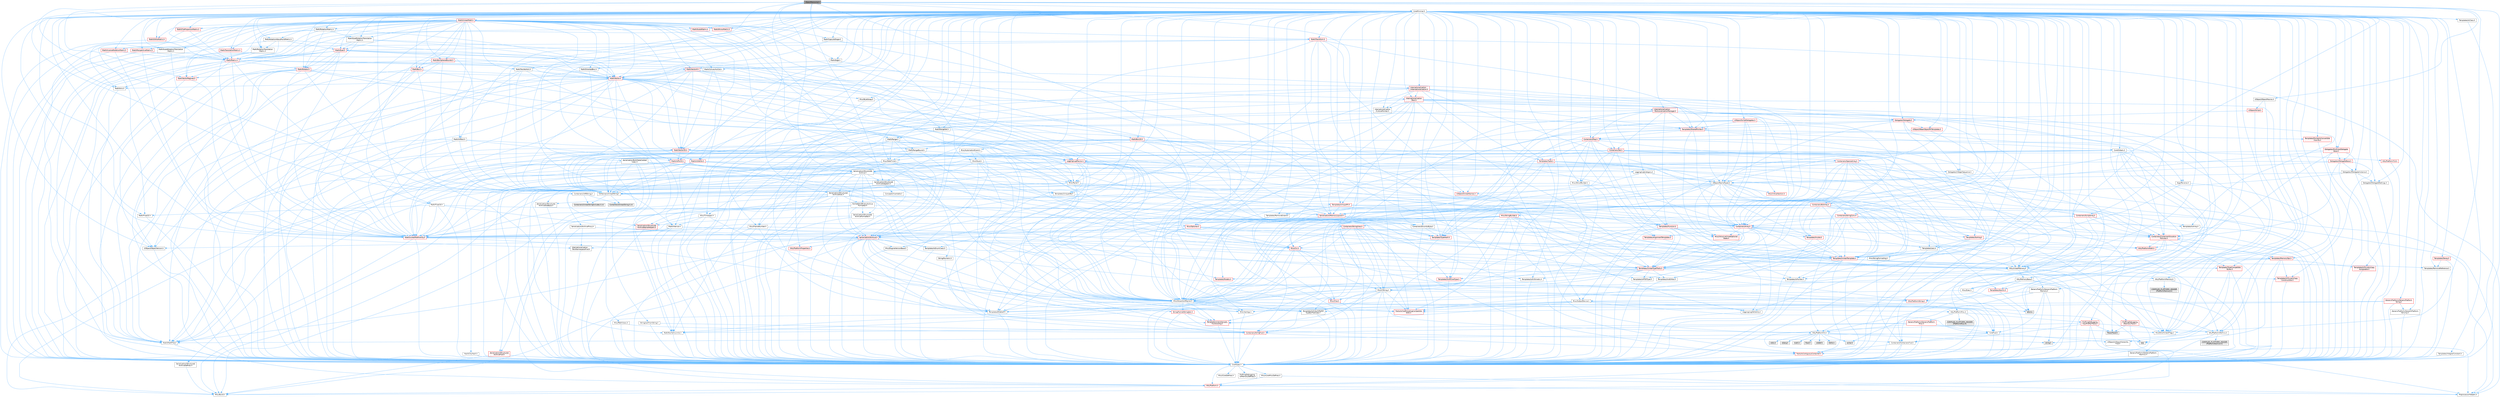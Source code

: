 digraph "ObjectResource.h"
{
 // INTERACTIVE_SVG=YES
 // LATEX_PDF_SIZE
  bgcolor="transparent";
  edge [fontname=Helvetica,fontsize=10,labelfontname=Helvetica,labelfontsize=10];
  node [fontname=Helvetica,fontsize=10,shape=box,height=0.2,width=0.4];
  Node1 [id="Node000001",label="ObjectResource.h",height=0.2,width=0.4,color="gray40", fillcolor="grey60", style="filled", fontcolor="black",tooltip=" "];
  Node1 -> Node2 [id="edge1_Node000001_Node000002",color="steelblue1",style="solid",tooltip=" "];
  Node2 [id="Node000002",label="Containers/UnrealString.h",height=0.2,width=0.4,color="grey40", fillcolor="white", style="filled",URL="$d5/dba/UnrealString_8h.html",tooltip=" "];
  Node2 -> Node3 [id="edge2_Node000002_Node000003",color="steelblue1",style="solid",tooltip=" "];
  Node3 [id="Node000003",label="Containers/UnrealStringIncludes.h.inl",height=0.2,width=0.4,color="grey60", fillcolor="#E0E0E0", style="filled",tooltip=" "];
  Node2 -> Node4 [id="edge3_Node000002_Node000004",color="steelblue1",style="solid",tooltip=" "];
  Node4 [id="Node000004",label="Containers/UnrealString.h.inl",height=0.2,width=0.4,color="grey60", fillcolor="#E0E0E0", style="filled",tooltip=" "];
  Node2 -> Node5 [id="edge4_Node000002_Node000005",color="steelblue1",style="solid",tooltip=" "];
  Node5 [id="Node000005",label="Misc/StringFormatArg.h",height=0.2,width=0.4,color="grey40", fillcolor="white", style="filled",URL="$d2/d16/StringFormatArg_8h.html",tooltip=" "];
  Node5 -> Node6 [id="edge5_Node000005_Node000006",color="steelblue1",style="solid",tooltip=" "];
  Node6 [id="Node000006",label="Containers/ContainersFwd.h",height=0.2,width=0.4,color="grey40", fillcolor="white", style="filled",URL="$d4/d0a/ContainersFwd_8h.html",tooltip=" "];
  Node6 -> Node7 [id="edge6_Node000006_Node000007",color="steelblue1",style="solid",tooltip=" "];
  Node7 [id="Node000007",label="HAL/Platform.h",height=0.2,width=0.4,color="red", fillcolor="#FFF0F0", style="filled",URL="$d9/dd0/Platform_8h.html",tooltip=" "];
  Node7 -> Node8 [id="edge7_Node000007_Node000008",color="steelblue1",style="solid",tooltip=" "];
  Node8 [id="Node000008",label="Misc/Build.h",height=0.2,width=0.4,color="grey40", fillcolor="white", style="filled",URL="$d3/dbb/Build_8h.html",tooltip=" "];
  Node7 -> Node11 [id="edge8_Node000007_Node000011",color="steelblue1",style="solid",tooltip=" "];
  Node11 [id="Node000011",label="PreprocessorHelpers.h",height=0.2,width=0.4,color="grey40", fillcolor="white", style="filled",URL="$db/ddb/PreprocessorHelpers_8h.html",tooltip=" "];
  Node6 -> Node17 [id="edge9_Node000006_Node000017",color="steelblue1",style="solid",tooltip=" "];
  Node17 [id="Node000017",label="CoreTypes.h",height=0.2,width=0.4,color="grey40", fillcolor="white", style="filled",URL="$dc/dec/CoreTypes_8h.html",tooltip=" "];
  Node17 -> Node7 [id="edge10_Node000017_Node000007",color="steelblue1",style="solid",tooltip=" "];
  Node17 -> Node18 [id="edge11_Node000017_Node000018",color="steelblue1",style="solid",tooltip=" "];
  Node18 [id="Node000018",label="ProfilingDebugging\l/UMemoryDefines.h",height=0.2,width=0.4,color="grey40", fillcolor="white", style="filled",URL="$d2/da2/UMemoryDefines_8h.html",tooltip=" "];
  Node17 -> Node19 [id="edge12_Node000017_Node000019",color="steelblue1",style="solid",tooltip=" "];
  Node19 [id="Node000019",label="Misc/CoreMiscDefines.h",height=0.2,width=0.4,color="grey40", fillcolor="white", style="filled",URL="$da/d38/CoreMiscDefines_8h.html",tooltip=" "];
  Node19 -> Node7 [id="edge13_Node000019_Node000007",color="steelblue1",style="solid",tooltip=" "];
  Node19 -> Node11 [id="edge14_Node000019_Node000011",color="steelblue1",style="solid",tooltip=" "];
  Node17 -> Node20 [id="edge15_Node000017_Node000020",color="steelblue1",style="solid",tooltip=" "];
  Node20 [id="Node000020",label="Misc/CoreDefines.h",height=0.2,width=0.4,color="grey40", fillcolor="white", style="filled",URL="$d3/dd2/CoreDefines_8h.html",tooltip=" "];
  Node6 -> Node21 [id="edge16_Node000006_Node000021",color="steelblue1",style="solid",tooltip=" "];
  Node21 [id="Node000021",label="Traits/IsContiguousContainer.h",height=0.2,width=0.4,color="red", fillcolor="#FFF0F0", style="filled",URL="$d5/d3c/IsContiguousContainer_8h.html",tooltip=" "];
  Node21 -> Node17 [id="edge17_Node000021_Node000017",color="steelblue1",style="solid",tooltip=" "];
  Node1 -> Node24 [id="edge18_Node000001_Node000024",color="steelblue1",style="solid",tooltip=" "];
  Node24 [id="Node000024",label="CoreMinimal.h",height=0.2,width=0.4,color="grey40", fillcolor="white", style="filled",URL="$d7/d67/CoreMinimal_8h.html",tooltip=" "];
  Node24 -> Node17 [id="edge19_Node000024_Node000017",color="steelblue1",style="solid",tooltip=" "];
  Node24 -> Node25 [id="edge20_Node000024_Node000025",color="steelblue1",style="solid",tooltip=" "];
  Node25 [id="Node000025",label="CoreFwd.h",height=0.2,width=0.4,color="grey40", fillcolor="white", style="filled",URL="$d1/d1e/CoreFwd_8h.html",tooltip=" "];
  Node25 -> Node17 [id="edge21_Node000025_Node000017",color="steelblue1",style="solid",tooltip=" "];
  Node25 -> Node6 [id="edge22_Node000025_Node000006",color="steelblue1",style="solid",tooltip=" "];
  Node25 -> Node26 [id="edge23_Node000025_Node000026",color="steelblue1",style="solid",tooltip=" "];
  Node26 [id="Node000026",label="Math/MathFwd.h",height=0.2,width=0.4,color="grey40", fillcolor="white", style="filled",URL="$d2/d10/MathFwd_8h.html",tooltip=" "];
  Node26 -> Node7 [id="edge24_Node000026_Node000007",color="steelblue1",style="solid",tooltip=" "];
  Node25 -> Node27 [id="edge25_Node000025_Node000027",color="steelblue1",style="solid",tooltip=" "];
  Node27 [id="Node000027",label="UObject/UObjectHierarchy\lFwd.h",height=0.2,width=0.4,color="grey40", fillcolor="white", style="filled",URL="$d3/d13/UObjectHierarchyFwd_8h.html",tooltip=" "];
  Node24 -> Node27 [id="edge26_Node000024_Node000027",color="steelblue1",style="solid",tooltip=" "];
  Node24 -> Node6 [id="edge27_Node000024_Node000006",color="steelblue1",style="solid",tooltip=" "];
  Node24 -> Node28 [id="edge28_Node000024_Node000028",color="steelblue1",style="solid",tooltip=" "];
  Node28 [id="Node000028",label="Misc/VarArgs.h",height=0.2,width=0.4,color="grey40", fillcolor="white", style="filled",URL="$d5/d6f/VarArgs_8h.html",tooltip=" "];
  Node28 -> Node17 [id="edge29_Node000028_Node000017",color="steelblue1",style="solid",tooltip=" "];
  Node24 -> Node29 [id="edge30_Node000024_Node000029",color="steelblue1",style="solid",tooltip=" "];
  Node29 [id="Node000029",label="Logging/LogVerbosity.h",height=0.2,width=0.4,color="grey40", fillcolor="white", style="filled",URL="$d2/d8f/LogVerbosity_8h.html",tooltip=" "];
  Node29 -> Node17 [id="edge31_Node000029_Node000017",color="steelblue1",style="solid",tooltip=" "];
  Node24 -> Node30 [id="edge32_Node000024_Node000030",color="steelblue1",style="solid",tooltip=" "];
  Node30 [id="Node000030",label="Misc/OutputDevice.h",height=0.2,width=0.4,color="grey40", fillcolor="white", style="filled",URL="$d7/d32/OutputDevice_8h.html",tooltip=" "];
  Node30 -> Node25 [id="edge33_Node000030_Node000025",color="steelblue1",style="solid",tooltip=" "];
  Node30 -> Node17 [id="edge34_Node000030_Node000017",color="steelblue1",style="solid",tooltip=" "];
  Node30 -> Node29 [id="edge35_Node000030_Node000029",color="steelblue1",style="solid",tooltip=" "];
  Node30 -> Node28 [id="edge36_Node000030_Node000028",color="steelblue1",style="solid",tooltip=" "];
  Node30 -> Node31 [id="edge37_Node000030_Node000031",color="steelblue1",style="solid",tooltip=" "];
  Node31 [id="Node000031",label="Templates/IsArrayOrRefOf\lTypeByPredicate.h",height=0.2,width=0.4,color="grey40", fillcolor="white", style="filled",URL="$d6/da1/IsArrayOrRefOfTypeByPredicate_8h.html",tooltip=" "];
  Node31 -> Node17 [id="edge38_Node000031_Node000017",color="steelblue1",style="solid",tooltip=" "];
  Node30 -> Node32 [id="edge39_Node000030_Node000032",color="steelblue1",style="solid",tooltip=" "];
  Node32 [id="Node000032",label="Templates/IsValidVariadic\lFunctionArg.h",height=0.2,width=0.4,color="red", fillcolor="#FFF0F0", style="filled",URL="$d0/dc8/IsValidVariadicFunctionArg_8h.html",tooltip=" "];
  Node32 -> Node17 [id="edge40_Node000032_Node000017",color="steelblue1",style="solid",tooltip=" "];
  Node30 -> Node34 [id="edge41_Node000030_Node000034",color="steelblue1",style="solid",tooltip=" "];
  Node34 [id="Node000034",label="Traits/IsCharEncodingCompatible\lWith.h",height=0.2,width=0.4,color="red", fillcolor="#FFF0F0", style="filled",URL="$df/dd1/IsCharEncodingCompatibleWith_8h.html",tooltip=" "];
  Node24 -> Node36 [id="edge42_Node000024_Node000036",color="steelblue1",style="solid",tooltip=" "];
  Node36 [id="Node000036",label="HAL/PlatformCrt.h",height=0.2,width=0.4,color="grey40", fillcolor="white", style="filled",URL="$d8/d75/PlatformCrt_8h.html",tooltip=" "];
  Node36 -> Node37 [id="edge43_Node000036_Node000037",color="steelblue1",style="solid",tooltip=" "];
  Node37 [id="Node000037",label="new",height=0.2,width=0.4,color="grey60", fillcolor="#E0E0E0", style="filled",tooltip=" "];
  Node36 -> Node38 [id="edge44_Node000036_Node000038",color="steelblue1",style="solid",tooltip=" "];
  Node38 [id="Node000038",label="wchar.h",height=0.2,width=0.4,color="grey60", fillcolor="#E0E0E0", style="filled",tooltip=" "];
  Node36 -> Node39 [id="edge45_Node000036_Node000039",color="steelblue1",style="solid",tooltip=" "];
  Node39 [id="Node000039",label="stddef.h",height=0.2,width=0.4,color="grey60", fillcolor="#E0E0E0", style="filled",tooltip=" "];
  Node36 -> Node40 [id="edge46_Node000036_Node000040",color="steelblue1",style="solid",tooltip=" "];
  Node40 [id="Node000040",label="stdlib.h",height=0.2,width=0.4,color="grey60", fillcolor="#E0E0E0", style="filled",tooltip=" "];
  Node36 -> Node41 [id="edge47_Node000036_Node000041",color="steelblue1",style="solid",tooltip=" "];
  Node41 [id="Node000041",label="stdio.h",height=0.2,width=0.4,color="grey60", fillcolor="#E0E0E0", style="filled",tooltip=" "];
  Node36 -> Node42 [id="edge48_Node000036_Node000042",color="steelblue1",style="solid",tooltip=" "];
  Node42 [id="Node000042",label="stdarg.h",height=0.2,width=0.4,color="grey60", fillcolor="#E0E0E0", style="filled",tooltip=" "];
  Node36 -> Node43 [id="edge49_Node000036_Node000043",color="steelblue1",style="solid",tooltip=" "];
  Node43 [id="Node000043",label="math.h",height=0.2,width=0.4,color="grey60", fillcolor="#E0E0E0", style="filled",tooltip=" "];
  Node36 -> Node44 [id="edge50_Node000036_Node000044",color="steelblue1",style="solid",tooltip=" "];
  Node44 [id="Node000044",label="float.h",height=0.2,width=0.4,color="grey60", fillcolor="#E0E0E0", style="filled",tooltip=" "];
  Node36 -> Node45 [id="edge51_Node000036_Node000045",color="steelblue1",style="solid",tooltip=" "];
  Node45 [id="Node000045",label="string.h",height=0.2,width=0.4,color="grey60", fillcolor="#E0E0E0", style="filled",tooltip=" "];
  Node24 -> Node46 [id="edge52_Node000024_Node000046",color="steelblue1",style="solid",tooltip=" "];
  Node46 [id="Node000046",label="HAL/PlatformMisc.h",height=0.2,width=0.4,color="grey40", fillcolor="white", style="filled",URL="$d0/df5/PlatformMisc_8h.html",tooltip=" "];
  Node46 -> Node17 [id="edge53_Node000046_Node000017",color="steelblue1",style="solid",tooltip=" "];
  Node46 -> Node47 [id="edge54_Node000046_Node000047",color="steelblue1",style="solid",tooltip=" "];
  Node47 [id="Node000047",label="GenericPlatform/GenericPlatform\lMisc.h",height=0.2,width=0.4,color="red", fillcolor="#FFF0F0", style="filled",URL="$db/d9a/GenericPlatformMisc_8h.html",tooltip=" "];
  Node47 -> Node48 [id="edge55_Node000047_Node000048",color="steelblue1",style="solid",tooltip=" "];
  Node48 [id="Node000048",label="Containers/StringFwd.h",height=0.2,width=0.4,color="red", fillcolor="#FFF0F0", style="filled",URL="$df/d37/StringFwd_8h.html",tooltip=" "];
  Node48 -> Node17 [id="edge56_Node000048_Node000017",color="steelblue1",style="solid",tooltip=" "];
  Node48 -> Node21 [id="edge57_Node000048_Node000021",color="steelblue1",style="solid",tooltip=" "];
  Node47 -> Node25 [id="edge58_Node000047_Node000025",color="steelblue1",style="solid",tooltip=" "];
  Node47 -> Node17 [id="edge59_Node000047_Node000017",color="steelblue1",style="solid",tooltip=" "];
  Node47 -> Node36 [id="edge60_Node000047_Node000036",color="steelblue1",style="solid",tooltip=" "];
  Node47 -> Node51 [id="edge61_Node000047_Node000051",color="steelblue1",style="solid",tooltip=" "];
  Node51 [id="Node000051",label="Math/NumericLimits.h",height=0.2,width=0.4,color="grey40", fillcolor="white", style="filled",URL="$df/d1b/NumericLimits_8h.html",tooltip=" "];
  Node51 -> Node17 [id="edge62_Node000051_Node000017",color="steelblue1",style="solid",tooltip=" "];
  Node47 -> Node53 [id="edge63_Node000047_Node000053",color="steelblue1",style="solid",tooltip=" "];
  Node53 [id="Node000053",label="Misc/EnumClassFlags.h",height=0.2,width=0.4,color="grey40", fillcolor="white", style="filled",URL="$d8/de7/EnumClassFlags_8h.html",tooltip=" "];
  Node46 -> Node56 [id="edge64_Node000046_Node000056",color="steelblue1",style="solid",tooltip=" "];
  Node56 [id="Node000056",label="COMPILED_PLATFORM_HEADER\l(PlatformMisc.h)",height=0.2,width=0.4,color="grey60", fillcolor="#E0E0E0", style="filled",tooltip=" "];
  Node46 -> Node57 [id="edge65_Node000046_Node000057",color="steelblue1",style="solid",tooltip=" "];
  Node57 [id="Node000057",label="ProfilingDebugging\l/CpuProfilerTrace.h",height=0.2,width=0.4,color="red", fillcolor="#FFF0F0", style="filled",URL="$da/dcb/CpuProfilerTrace_8h.html",tooltip=" "];
  Node57 -> Node17 [id="edge66_Node000057_Node000017",color="steelblue1",style="solid",tooltip=" "];
  Node57 -> Node6 [id="edge67_Node000057_Node000006",color="steelblue1",style="solid",tooltip=" "];
  Node57 -> Node58 [id="edge68_Node000057_Node000058",color="steelblue1",style="solid",tooltip=" "];
  Node58 [id="Node000058",label="HAL/PlatformAtomics.h",height=0.2,width=0.4,color="grey40", fillcolor="white", style="filled",URL="$d3/d36/PlatformAtomics_8h.html",tooltip=" "];
  Node58 -> Node17 [id="edge69_Node000058_Node000017",color="steelblue1",style="solid",tooltip=" "];
  Node58 -> Node59 [id="edge70_Node000058_Node000059",color="steelblue1",style="solid",tooltip=" "];
  Node59 [id="Node000059",label="GenericPlatform/GenericPlatform\lAtomics.h",height=0.2,width=0.4,color="grey40", fillcolor="white", style="filled",URL="$da/d72/GenericPlatformAtomics_8h.html",tooltip=" "];
  Node59 -> Node17 [id="edge71_Node000059_Node000017",color="steelblue1",style="solid",tooltip=" "];
  Node58 -> Node60 [id="edge72_Node000058_Node000060",color="steelblue1",style="solid",tooltip=" "];
  Node60 [id="Node000060",label="COMPILED_PLATFORM_HEADER\l(PlatformAtomics.h)",height=0.2,width=0.4,color="grey60", fillcolor="#E0E0E0", style="filled",tooltip=" "];
  Node57 -> Node11 [id="edge73_Node000057_Node000011",color="steelblue1",style="solid",tooltip=" "];
  Node57 -> Node8 [id="edge74_Node000057_Node000008",color="steelblue1",style="solid",tooltip=" "];
  Node57 -> Node64 [id="edge75_Node000057_Node000064",color="steelblue1",style="solid",tooltip=" "];
  Node64 [id="Node000064",label="Trace/Trace.h",height=0.2,width=0.4,color="grey60", fillcolor="#E0E0E0", style="filled",tooltip=" "];
  Node24 -> Node65 [id="edge76_Node000024_Node000065",color="steelblue1",style="solid",tooltip=" "];
  Node65 [id="Node000065",label="Misc/AssertionMacros.h",height=0.2,width=0.4,color="grey40", fillcolor="white", style="filled",URL="$d0/dfa/AssertionMacros_8h.html",tooltip=" "];
  Node65 -> Node17 [id="edge77_Node000065_Node000017",color="steelblue1",style="solid",tooltip=" "];
  Node65 -> Node7 [id="edge78_Node000065_Node000007",color="steelblue1",style="solid",tooltip=" "];
  Node65 -> Node46 [id="edge79_Node000065_Node000046",color="steelblue1",style="solid",tooltip=" "];
  Node65 -> Node11 [id="edge80_Node000065_Node000011",color="steelblue1",style="solid",tooltip=" "];
  Node65 -> Node66 [id="edge81_Node000065_Node000066",color="steelblue1",style="solid",tooltip=" "];
  Node66 [id="Node000066",label="Templates/EnableIf.h",height=0.2,width=0.4,color="grey40", fillcolor="white", style="filled",URL="$d7/d60/EnableIf_8h.html",tooltip=" "];
  Node66 -> Node17 [id="edge82_Node000066_Node000017",color="steelblue1",style="solid",tooltip=" "];
  Node65 -> Node31 [id="edge83_Node000065_Node000031",color="steelblue1",style="solid",tooltip=" "];
  Node65 -> Node32 [id="edge84_Node000065_Node000032",color="steelblue1",style="solid",tooltip=" "];
  Node65 -> Node34 [id="edge85_Node000065_Node000034",color="steelblue1",style="solid",tooltip=" "];
  Node65 -> Node28 [id="edge86_Node000065_Node000028",color="steelblue1",style="solid",tooltip=" "];
  Node65 -> Node67 [id="edge87_Node000065_Node000067",color="steelblue1",style="solid",tooltip=" "];
  Node67 [id="Node000067",label="String/FormatStringSan.h",height=0.2,width=0.4,color="red", fillcolor="#FFF0F0", style="filled",URL="$d3/d8b/FormatStringSan_8h.html",tooltip=" "];
  Node67 -> Node17 [id="edge88_Node000067_Node000017",color="steelblue1",style="solid",tooltip=" "];
  Node67 -> Node32 [id="edge89_Node000067_Node000032",color="steelblue1",style="solid",tooltip=" "];
  Node67 -> Node6 [id="edge90_Node000067_Node000006",color="steelblue1",style="solid",tooltip=" "];
  Node65 -> Node73 [id="edge91_Node000065_Node000073",color="steelblue1",style="solid",tooltip=" "];
  Node73 [id="Node000073",label="atomic",height=0.2,width=0.4,color="grey60", fillcolor="#E0E0E0", style="filled",tooltip=" "];
  Node24 -> Node74 [id="edge92_Node000024_Node000074",color="steelblue1",style="solid",tooltip=" "];
  Node74 [id="Node000074",label="Templates/IsPointer.h",height=0.2,width=0.4,color="grey40", fillcolor="white", style="filled",URL="$d7/d05/IsPointer_8h.html",tooltip=" "];
  Node74 -> Node17 [id="edge93_Node000074_Node000017",color="steelblue1",style="solid",tooltip=" "];
  Node24 -> Node75 [id="edge94_Node000024_Node000075",color="steelblue1",style="solid",tooltip=" "];
  Node75 [id="Node000075",label="HAL/PlatformMemory.h",height=0.2,width=0.4,color="grey40", fillcolor="white", style="filled",URL="$de/d68/PlatformMemory_8h.html",tooltip=" "];
  Node75 -> Node17 [id="edge95_Node000075_Node000017",color="steelblue1",style="solid",tooltip=" "];
  Node75 -> Node76 [id="edge96_Node000075_Node000076",color="steelblue1",style="solid",tooltip=" "];
  Node76 [id="Node000076",label="GenericPlatform/GenericPlatform\lMemory.h",height=0.2,width=0.4,color="grey40", fillcolor="white", style="filled",URL="$dd/d22/GenericPlatformMemory_8h.html",tooltip=" "];
  Node76 -> Node25 [id="edge97_Node000076_Node000025",color="steelblue1",style="solid",tooltip=" "];
  Node76 -> Node17 [id="edge98_Node000076_Node000017",color="steelblue1",style="solid",tooltip=" "];
  Node76 -> Node77 [id="edge99_Node000076_Node000077",color="steelblue1",style="solid",tooltip=" "];
  Node77 [id="Node000077",label="HAL/PlatformString.h",height=0.2,width=0.4,color="red", fillcolor="#FFF0F0", style="filled",URL="$db/db5/PlatformString_8h.html",tooltip=" "];
  Node77 -> Node17 [id="edge100_Node000077_Node000017",color="steelblue1",style="solid",tooltip=" "];
  Node76 -> Node45 [id="edge101_Node000076_Node000045",color="steelblue1",style="solid",tooltip=" "];
  Node76 -> Node38 [id="edge102_Node000076_Node000038",color="steelblue1",style="solid",tooltip=" "];
  Node75 -> Node79 [id="edge103_Node000075_Node000079",color="steelblue1",style="solid",tooltip=" "];
  Node79 [id="Node000079",label="COMPILED_PLATFORM_HEADER\l(PlatformMemory.h)",height=0.2,width=0.4,color="grey60", fillcolor="#E0E0E0", style="filled",tooltip=" "];
  Node24 -> Node58 [id="edge104_Node000024_Node000058",color="steelblue1",style="solid",tooltip=" "];
  Node24 -> Node80 [id="edge105_Node000024_Node000080",color="steelblue1",style="solid",tooltip=" "];
  Node80 [id="Node000080",label="Misc/Exec.h",height=0.2,width=0.4,color="grey40", fillcolor="white", style="filled",URL="$de/ddb/Exec_8h.html",tooltip=" "];
  Node80 -> Node17 [id="edge106_Node000080_Node000017",color="steelblue1",style="solid",tooltip=" "];
  Node80 -> Node65 [id="edge107_Node000080_Node000065",color="steelblue1",style="solid",tooltip=" "];
  Node24 -> Node81 [id="edge108_Node000024_Node000081",color="steelblue1",style="solid",tooltip=" "];
  Node81 [id="Node000081",label="HAL/MemoryBase.h",height=0.2,width=0.4,color="grey40", fillcolor="white", style="filled",URL="$d6/d9f/MemoryBase_8h.html",tooltip=" "];
  Node81 -> Node17 [id="edge109_Node000081_Node000017",color="steelblue1",style="solid",tooltip=" "];
  Node81 -> Node58 [id="edge110_Node000081_Node000058",color="steelblue1",style="solid",tooltip=" "];
  Node81 -> Node36 [id="edge111_Node000081_Node000036",color="steelblue1",style="solid",tooltip=" "];
  Node81 -> Node80 [id="edge112_Node000081_Node000080",color="steelblue1",style="solid",tooltip=" "];
  Node81 -> Node30 [id="edge113_Node000081_Node000030",color="steelblue1",style="solid",tooltip=" "];
  Node81 -> Node82 [id="edge114_Node000081_Node000082",color="steelblue1",style="solid",tooltip=" "];
  Node82 [id="Node000082",label="Templates/Atomic.h",height=0.2,width=0.4,color="red", fillcolor="#FFF0F0", style="filled",URL="$d3/d91/Atomic_8h.html",tooltip=" "];
  Node82 -> Node73 [id="edge115_Node000082_Node000073",color="steelblue1",style="solid",tooltip=" "];
  Node24 -> Node91 [id="edge116_Node000024_Node000091",color="steelblue1",style="solid",tooltip=" "];
  Node91 [id="Node000091",label="HAL/UnrealMemory.h",height=0.2,width=0.4,color="grey40", fillcolor="white", style="filled",URL="$d9/d96/UnrealMemory_8h.html",tooltip=" "];
  Node91 -> Node17 [id="edge117_Node000091_Node000017",color="steelblue1",style="solid",tooltip=" "];
  Node91 -> Node76 [id="edge118_Node000091_Node000076",color="steelblue1",style="solid",tooltip=" "];
  Node91 -> Node81 [id="edge119_Node000091_Node000081",color="steelblue1",style="solid",tooltip=" "];
  Node91 -> Node75 [id="edge120_Node000091_Node000075",color="steelblue1",style="solid",tooltip=" "];
  Node91 -> Node92 [id="edge121_Node000091_Node000092",color="steelblue1",style="solid",tooltip=" "];
  Node92 [id="Node000092",label="ProfilingDebugging\l/MemoryTrace.h",height=0.2,width=0.4,color="red", fillcolor="#FFF0F0", style="filled",URL="$da/dd7/MemoryTrace_8h.html",tooltip=" "];
  Node92 -> Node7 [id="edge122_Node000092_Node000007",color="steelblue1",style="solid",tooltip=" "];
  Node92 -> Node53 [id="edge123_Node000092_Node000053",color="steelblue1",style="solid",tooltip=" "];
  Node92 -> Node64 [id="edge124_Node000092_Node000064",color="steelblue1",style="solid",tooltip=" "];
  Node91 -> Node74 [id="edge125_Node000091_Node000074",color="steelblue1",style="solid",tooltip=" "];
  Node24 -> Node93 [id="edge126_Node000024_Node000093",color="steelblue1",style="solid",tooltip=" "];
  Node93 [id="Node000093",label="Templates/IsArithmetic.h",height=0.2,width=0.4,color="grey40", fillcolor="white", style="filled",URL="$d2/d5d/IsArithmetic_8h.html",tooltip=" "];
  Node93 -> Node17 [id="edge127_Node000093_Node000017",color="steelblue1",style="solid",tooltip=" "];
  Node24 -> Node87 [id="edge128_Node000024_Node000087",color="steelblue1",style="solid",tooltip=" "];
  Node87 [id="Node000087",label="Templates/AndOrNot.h",height=0.2,width=0.4,color="grey40", fillcolor="white", style="filled",URL="$db/d0a/AndOrNot_8h.html",tooltip=" "];
  Node87 -> Node17 [id="edge129_Node000087_Node000017",color="steelblue1",style="solid",tooltip=" "];
  Node24 -> Node94 [id="edge130_Node000024_Node000094",color="steelblue1",style="solid",tooltip=" "];
  Node94 [id="Node000094",label="Templates/IsPODType.h",height=0.2,width=0.4,color="grey40", fillcolor="white", style="filled",URL="$d7/db1/IsPODType_8h.html",tooltip=" "];
  Node94 -> Node17 [id="edge131_Node000094_Node000017",color="steelblue1",style="solid",tooltip=" "];
  Node24 -> Node95 [id="edge132_Node000024_Node000095",color="steelblue1",style="solid",tooltip=" "];
  Node95 [id="Node000095",label="Templates/IsUECoreType.h",height=0.2,width=0.4,color="red", fillcolor="#FFF0F0", style="filled",URL="$d1/db8/IsUECoreType_8h.html",tooltip=" "];
  Node95 -> Node17 [id="edge133_Node000095_Node000017",color="steelblue1",style="solid",tooltip=" "];
  Node24 -> Node88 [id="edge134_Node000024_Node000088",color="steelblue1",style="solid",tooltip=" "];
  Node88 [id="Node000088",label="Templates/IsTriviallyCopy\lConstructible.h",height=0.2,width=0.4,color="red", fillcolor="#FFF0F0", style="filled",URL="$d3/d78/IsTriviallyCopyConstructible_8h.html",tooltip=" "];
  Node88 -> Node17 [id="edge135_Node000088_Node000017",color="steelblue1",style="solid",tooltip=" "];
  Node24 -> Node96 [id="edge136_Node000024_Node000096",color="steelblue1",style="solid",tooltip=" "];
  Node96 [id="Node000096",label="Templates/UnrealTypeTraits.h",height=0.2,width=0.4,color="red", fillcolor="#FFF0F0", style="filled",URL="$d2/d2d/UnrealTypeTraits_8h.html",tooltip=" "];
  Node96 -> Node17 [id="edge137_Node000096_Node000017",color="steelblue1",style="solid",tooltip=" "];
  Node96 -> Node74 [id="edge138_Node000096_Node000074",color="steelblue1",style="solid",tooltip=" "];
  Node96 -> Node65 [id="edge139_Node000096_Node000065",color="steelblue1",style="solid",tooltip=" "];
  Node96 -> Node87 [id="edge140_Node000096_Node000087",color="steelblue1",style="solid",tooltip=" "];
  Node96 -> Node66 [id="edge141_Node000096_Node000066",color="steelblue1",style="solid",tooltip=" "];
  Node96 -> Node93 [id="edge142_Node000096_Node000093",color="steelblue1",style="solid",tooltip=" "];
  Node96 -> Node97 [id="edge143_Node000096_Node000097",color="steelblue1",style="solid",tooltip=" "];
  Node97 [id="Node000097",label="Templates/Models.h",height=0.2,width=0.4,color="red", fillcolor="#FFF0F0", style="filled",URL="$d3/d0c/Models_8h.html",tooltip=" "];
  Node96 -> Node94 [id="edge144_Node000096_Node000094",color="steelblue1",style="solid",tooltip=" "];
  Node96 -> Node95 [id="edge145_Node000096_Node000095",color="steelblue1",style="solid",tooltip=" "];
  Node96 -> Node88 [id="edge146_Node000096_Node000088",color="steelblue1",style="solid",tooltip=" "];
  Node24 -> Node66 [id="edge147_Node000024_Node000066",color="steelblue1",style="solid",tooltip=" "];
  Node24 -> Node98 [id="edge148_Node000024_Node000098",color="steelblue1",style="solid",tooltip=" "];
  Node98 [id="Node000098",label="Templates/RemoveReference.h",height=0.2,width=0.4,color="grey40", fillcolor="white", style="filled",URL="$da/dbe/RemoveReference_8h.html",tooltip=" "];
  Node98 -> Node17 [id="edge149_Node000098_Node000017",color="steelblue1",style="solid",tooltip=" "];
  Node24 -> Node99 [id="edge150_Node000024_Node000099",color="steelblue1",style="solid",tooltip=" "];
  Node99 [id="Node000099",label="Templates/IntegralConstant.h",height=0.2,width=0.4,color="grey40", fillcolor="white", style="filled",URL="$db/d1b/IntegralConstant_8h.html",tooltip=" "];
  Node99 -> Node17 [id="edge151_Node000099_Node000017",color="steelblue1",style="solid",tooltip=" "];
  Node24 -> Node100 [id="edge152_Node000024_Node000100",color="steelblue1",style="solid",tooltip=" "];
  Node100 [id="Node000100",label="Templates/IsClass.h",height=0.2,width=0.4,color="grey40", fillcolor="white", style="filled",URL="$db/dcb/IsClass_8h.html",tooltip=" "];
  Node100 -> Node17 [id="edge153_Node000100_Node000017",color="steelblue1",style="solid",tooltip=" "];
  Node24 -> Node101 [id="edge154_Node000024_Node000101",color="steelblue1",style="solid",tooltip=" "];
  Node101 [id="Node000101",label="Templates/TypeCompatible\lBytes.h",height=0.2,width=0.4,color="red", fillcolor="#FFF0F0", style="filled",URL="$df/d0a/TypeCompatibleBytes_8h.html",tooltip=" "];
  Node101 -> Node17 [id="edge155_Node000101_Node000017",color="steelblue1",style="solid",tooltip=" "];
  Node101 -> Node45 [id="edge156_Node000101_Node000045",color="steelblue1",style="solid",tooltip=" "];
  Node101 -> Node37 [id="edge157_Node000101_Node000037",color="steelblue1",style="solid",tooltip=" "];
  Node24 -> Node21 [id="edge158_Node000024_Node000021",color="steelblue1",style="solid",tooltip=" "];
  Node24 -> Node102 [id="edge159_Node000024_Node000102",color="steelblue1",style="solid",tooltip=" "];
  Node102 [id="Node000102",label="Templates/UnrealTemplate.h",height=0.2,width=0.4,color="red", fillcolor="#FFF0F0", style="filled",URL="$d4/d24/UnrealTemplate_8h.html",tooltip=" "];
  Node102 -> Node17 [id="edge160_Node000102_Node000017",color="steelblue1",style="solid",tooltip=" "];
  Node102 -> Node74 [id="edge161_Node000102_Node000074",color="steelblue1",style="solid",tooltip=" "];
  Node102 -> Node91 [id="edge162_Node000102_Node000091",color="steelblue1",style="solid",tooltip=" "];
  Node102 -> Node96 [id="edge163_Node000102_Node000096",color="steelblue1",style="solid",tooltip=" "];
  Node102 -> Node98 [id="edge164_Node000102_Node000098",color="steelblue1",style="solid",tooltip=" "];
  Node102 -> Node101 [id="edge165_Node000102_Node000101",color="steelblue1",style="solid",tooltip=" "];
  Node102 -> Node21 [id="edge166_Node000102_Node000021",color="steelblue1",style="solid",tooltip=" "];
  Node24 -> Node51 [id="edge167_Node000024_Node000051",color="steelblue1",style="solid",tooltip=" "];
  Node24 -> Node106 [id="edge168_Node000024_Node000106",color="steelblue1",style="solid",tooltip=" "];
  Node106 [id="Node000106",label="HAL/PlatformMath.h",height=0.2,width=0.4,color="red", fillcolor="#FFF0F0", style="filled",URL="$dc/d53/PlatformMath_8h.html",tooltip=" "];
  Node106 -> Node17 [id="edge169_Node000106_Node000017",color="steelblue1",style="solid",tooltip=" "];
  Node24 -> Node89 [id="edge170_Node000024_Node000089",color="steelblue1",style="solid",tooltip=" "];
  Node89 [id="Node000089",label="Templates/IsTriviallyCopy\lAssignable.h",height=0.2,width=0.4,color="red", fillcolor="#FFF0F0", style="filled",URL="$d2/df2/IsTriviallyCopyAssignable_8h.html",tooltip=" "];
  Node89 -> Node17 [id="edge171_Node000089_Node000017",color="steelblue1",style="solid",tooltip=" "];
  Node24 -> Node114 [id="edge172_Node000024_Node000114",color="steelblue1",style="solid",tooltip=" "];
  Node114 [id="Node000114",label="Templates/MemoryOps.h",height=0.2,width=0.4,color="red", fillcolor="#FFF0F0", style="filled",URL="$db/dea/MemoryOps_8h.html",tooltip=" "];
  Node114 -> Node17 [id="edge173_Node000114_Node000017",color="steelblue1",style="solid",tooltip=" "];
  Node114 -> Node91 [id="edge174_Node000114_Node000091",color="steelblue1",style="solid",tooltip=" "];
  Node114 -> Node89 [id="edge175_Node000114_Node000089",color="steelblue1",style="solid",tooltip=" "];
  Node114 -> Node88 [id="edge176_Node000114_Node000088",color="steelblue1",style="solid",tooltip=" "];
  Node114 -> Node96 [id="edge177_Node000114_Node000096",color="steelblue1",style="solid",tooltip=" "];
  Node114 -> Node37 [id="edge178_Node000114_Node000037",color="steelblue1",style="solid",tooltip=" "];
  Node24 -> Node115 [id="edge179_Node000024_Node000115",color="steelblue1",style="solid",tooltip=" "];
  Node115 [id="Node000115",label="Containers/ContainerAllocation\lPolicies.h",height=0.2,width=0.4,color="red", fillcolor="#FFF0F0", style="filled",URL="$d7/dff/ContainerAllocationPolicies_8h.html",tooltip=" "];
  Node115 -> Node17 [id="edge180_Node000115_Node000017",color="steelblue1",style="solid",tooltip=" "];
  Node115 -> Node115 [id="edge181_Node000115_Node000115",color="steelblue1",style="solid",tooltip=" "];
  Node115 -> Node106 [id="edge182_Node000115_Node000106",color="steelblue1",style="solid",tooltip=" "];
  Node115 -> Node91 [id="edge183_Node000115_Node000091",color="steelblue1",style="solid",tooltip=" "];
  Node115 -> Node51 [id="edge184_Node000115_Node000051",color="steelblue1",style="solid",tooltip=" "];
  Node115 -> Node65 [id="edge185_Node000115_Node000065",color="steelblue1",style="solid",tooltip=" "];
  Node115 -> Node114 [id="edge186_Node000115_Node000114",color="steelblue1",style="solid",tooltip=" "];
  Node115 -> Node101 [id="edge187_Node000115_Node000101",color="steelblue1",style="solid",tooltip=" "];
  Node24 -> Node118 [id="edge188_Node000024_Node000118",color="steelblue1",style="solid",tooltip=" "];
  Node118 [id="Node000118",label="Templates/IsEnumClass.h",height=0.2,width=0.4,color="grey40", fillcolor="white", style="filled",URL="$d7/d15/IsEnumClass_8h.html",tooltip=" "];
  Node118 -> Node17 [id="edge189_Node000118_Node000017",color="steelblue1",style="solid",tooltip=" "];
  Node118 -> Node87 [id="edge190_Node000118_Node000087",color="steelblue1",style="solid",tooltip=" "];
  Node24 -> Node119 [id="edge191_Node000024_Node000119",color="steelblue1",style="solid",tooltip=" "];
  Node119 [id="Node000119",label="HAL/PlatformProperties.h",height=0.2,width=0.4,color="red", fillcolor="#FFF0F0", style="filled",URL="$d9/db0/PlatformProperties_8h.html",tooltip=" "];
  Node119 -> Node17 [id="edge192_Node000119_Node000017",color="steelblue1",style="solid",tooltip=" "];
  Node24 -> Node122 [id="edge193_Node000024_Node000122",color="steelblue1",style="solid",tooltip=" "];
  Node122 [id="Node000122",label="Misc/EngineVersionBase.h",height=0.2,width=0.4,color="grey40", fillcolor="white", style="filled",URL="$d5/d2b/EngineVersionBase_8h.html",tooltip=" "];
  Node122 -> Node17 [id="edge194_Node000122_Node000017",color="steelblue1",style="solid",tooltip=" "];
  Node24 -> Node123 [id="edge195_Node000024_Node000123",color="steelblue1",style="solid",tooltip=" "];
  Node123 [id="Node000123",label="Internationalization\l/TextNamespaceFwd.h",height=0.2,width=0.4,color="grey40", fillcolor="white", style="filled",URL="$d8/d97/TextNamespaceFwd_8h.html",tooltip=" "];
  Node123 -> Node17 [id="edge196_Node000123_Node000017",color="steelblue1",style="solid",tooltip=" "];
  Node24 -> Node124 [id="edge197_Node000024_Node000124",color="steelblue1",style="solid",tooltip=" "];
  Node124 [id="Node000124",label="Serialization/Archive.h",height=0.2,width=0.4,color="red", fillcolor="#FFF0F0", style="filled",URL="$d7/d3b/Archive_8h.html",tooltip=" "];
  Node124 -> Node25 [id="edge198_Node000124_Node000025",color="steelblue1",style="solid",tooltip=" "];
  Node124 -> Node17 [id="edge199_Node000124_Node000017",color="steelblue1",style="solid",tooltip=" "];
  Node124 -> Node119 [id="edge200_Node000124_Node000119",color="steelblue1",style="solid",tooltip=" "];
  Node124 -> Node123 [id="edge201_Node000124_Node000123",color="steelblue1",style="solid",tooltip=" "];
  Node124 -> Node26 [id="edge202_Node000124_Node000026",color="steelblue1",style="solid",tooltip=" "];
  Node124 -> Node65 [id="edge203_Node000124_Node000065",color="steelblue1",style="solid",tooltip=" "];
  Node124 -> Node8 [id="edge204_Node000124_Node000008",color="steelblue1",style="solid",tooltip=" "];
  Node124 -> Node122 [id="edge205_Node000124_Node000122",color="steelblue1",style="solid",tooltip=" "];
  Node124 -> Node28 [id="edge206_Node000124_Node000028",color="steelblue1",style="solid",tooltip=" "];
  Node124 -> Node66 [id="edge207_Node000124_Node000066",color="steelblue1",style="solid",tooltip=" "];
  Node124 -> Node31 [id="edge208_Node000124_Node000031",color="steelblue1",style="solid",tooltip=" "];
  Node124 -> Node118 [id="edge209_Node000124_Node000118",color="steelblue1",style="solid",tooltip=" "];
  Node124 -> Node32 [id="edge210_Node000124_Node000032",color="steelblue1",style="solid",tooltip=" "];
  Node124 -> Node102 [id="edge211_Node000124_Node000102",color="steelblue1",style="solid",tooltip=" "];
  Node124 -> Node34 [id="edge212_Node000124_Node000034",color="steelblue1",style="solid",tooltip=" "];
  Node124 -> Node127 [id="edge213_Node000124_Node000127",color="steelblue1",style="solid",tooltip=" "];
  Node127 [id="Node000127",label="UObject/ObjectVersion.h",height=0.2,width=0.4,color="grey40", fillcolor="white", style="filled",URL="$da/d63/ObjectVersion_8h.html",tooltip=" "];
  Node127 -> Node17 [id="edge214_Node000127_Node000017",color="steelblue1",style="solid",tooltip=" "];
  Node24 -> Node128 [id="edge215_Node000024_Node000128",color="steelblue1",style="solid",tooltip=" "];
  Node128 [id="Node000128",label="Templates/Less.h",height=0.2,width=0.4,color="grey40", fillcolor="white", style="filled",URL="$de/dc8/Less_8h.html",tooltip=" "];
  Node128 -> Node17 [id="edge216_Node000128_Node000017",color="steelblue1",style="solid",tooltip=" "];
  Node128 -> Node102 [id="edge217_Node000128_Node000102",color="steelblue1",style="solid",tooltip=" "];
  Node24 -> Node129 [id="edge218_Node000024_Node000129",color="steelblue1",style="solid",tooltip=" "];
  Node129 [id="Node000129",label="Templates/Sorting.h",height=0.2,width=0.4,color="red", fillcolor="#FFF0F0", style="filled",URL="$d3/d9e/Sorting_8h.html",tooltip=" "];
  Node129 -> Node17 [id="edge219_Node000129_Node000017",color="steelblue1",style="solid",tooltip=" "];
  Node129 -> Node106 [id="edge220_Node000129_Node000106",color="steelblue1",style="solid",tooltip=" "];
  Node129 -> Node128 [id="edge221_Node000129_Node000128",color="steelblue1",style="solid",tooltip=" "];
  Node24 -> Node140 [id="edge222_Node000024_Node000140",color="steelblue1",style="solid",tooltip=" "];
  Node140 [id="Node000140",label="Misc/Char.h",height=0.2,width=0.4,color="red", fillcolor="#FFF0F0", style="filled",URL="$d0/d58/Char_8h.html",tooltip=" "];
  Node140 -> Node17 [id="edge223_Node000140_Node000017",color="steelblue1",style="solid",tooltip=" "];
  Node24 -> Node143 [id="edge224_Node000024_Node000143",color="steelblue1",style="solid",tooltip=" "];
  Node143 [id="Node000143",label="GenericPlatform/GenericPlatform\lStricmp.h",height=0.2,width=0.4,color="grey40", fillcolor="white", style="filled",URL="$d2/d86/GenericPlatformStricmp_8h.html",tooltip=" "];
  Node143 -> Node17 [id="edge225_Node000143_Node000017",color="steelblue1",style="solid",tooltip=" "];
  Node24 -> Node144 [id="edge226_Node000024_Node000144",color="steelblue1",style="solid",tooltip=" "];
  Node144 [id="Node000144",label="GenericPlatform/GenericPlatform\lString.h",height=0.2,width=0.4,color="red", fillcolor="#FFF0F0", style="filled",URL="$dd/d20/GenericPlatformString_8h.html",tooltip=" "];
  Node144 -> Node17 [id="edge227_Node000144_Node000017",color="steelblue1",style="solid",tooltip=" "];
  Node144 -> Node143 [id="edge228_Node000144_Node000143",color="steelblue1",style="solid",tooltip=" "];
  Node144 -> Node66 [id="edge229_Node000144_Node000066",color="steelblue1",style="solid",tooltip=" "];
  Node144 -> Node34 [id="edge230_Node000144_Node000034",color="steelblue1",style="solid",tooltip=" "];
  Node24 -> Node77 [id="edge231_Node000024_Node000077",color="steelblue1",style="solid",tooltip=" "];
  Node24 -> Node147 [id="edge232_Node000024_Node000147",color="steelblue1",style="solid",tooltip=" "];
  Node147 [id="Node000147",label="Misc/CString.h",height=0.2,width=0.4,color="grey40", fillcolor="white", style="filled",URL="$d2/d49/CString_8h.html",tooltip=" "];
  Node147 -> Node17 [id="edge233_Node000147_Node000017",color="steelblue1",style="solid",tooltip=" "];
  Node147 -> Node36 [id="edge234_Node000147_Node000036",color="steelblue1",style="solid",tooltip=" "];
  Node147 -> Node77 [id="edge235_Node000147_Node000077",color="steelblue1",style="solid",tooltip=" "];
  Node147 -> Node65 [id="edge236_Node000147_Node000065",color="steelblue1",style="solid",tooltip=" "];
  Node147 -> Node140 [id="edge237_Node000147_Node000140",color="steelblue1",style="solid",tooltip=" "];
  Node147 -> Node28 [id="edge238_Node000147_Node000028",color="steelblue1",style="solid",tooltip=" "];
  Node147 -> Node31 [id="edge239_Node000147_Node000031",color="steelblue1",style="solid",tooltip=" "];
  Node147 -> Node32 [id="edge240_Node000147_Node000032",color="steelblue1",style="solid",tooltip=" "];
  Node147 -> Node34 [id="edge241_Node000147_Node000034",color="steelblue1",style="solid",tooltip=" "];
  Node24 -> Node148 [id="edge242_Node000024_Node000148",color="steelblue1",style="solid",tooltip=" "];
  Node148 [id="Node000148",label="Misc/Crc.h",height=0.2,width=0.4,color="red", fillcolor="#FFF0F0", style="filled",URL="$d4/dd2/Crc_8h.html",tooltip=" "];
  Node148 -> Node17 [id="edge243_Node000148_Node000017",color="steelblue1",style="solid",tooltip=" "];
  Node148 -> Node77 [id="edge244_Node000148_Node000077",color="steelblue1",style="solid",tooltip=" "];
  Node148 -> Node65 [id="edge245_Node000148_Node000065",color="steelblue1",style="solid",tooltip=" "];
  Node148 -> Node147 [id="edge246_Node000148_Node000147",color="steelblue1",style="solid",tooltip=" "];
  Node148 -> Node140 [id="edge247_Node000148_Node000140",color="steelblue1",style="solid",tooltip=" "];
  Node148 -> Node96 [id="edge248_Node000148_Node000096",color="steelblue1",style="solid",tooltip=" "];
  Node24 -> Node139 [id="edge249_Node000024_Node000139",color="steelblue1",style="solid",tooltip=" "];
  Node139 [id="Node000139",label="Math/UnrealMathUtility.h",height=0.2,width=0.4,color="red", fillcolor="#FFF0F0", style="filled",URL="$db/db8/UnrealMathUtility_8h.html",tooltip=" "];
  Node139 -> Node17 [id="edge250_Node000139_Node000017",color="steelblue1",style="solid",tooltip=" "];
  Node139 -> Node65 [id="edge251_Node000139_Node000065",color="steelblue1",style="solid",tooltip=" "];
  Node139 -> Node106 [id="edge252_Node000139_Node000106",color="steelblue1",style="solid",tooltip=" "];
  Node139 -> Node26 [id="edge253_Node000139_Node000026",color="steelblue1",style="solid",tooltip=" "];
  Node24 -> Node2 [id="edge254_Node000024_Node000002",color="steelblue1",style="solid",tooltip=" "];
  Node24 -> Node149 [id="edge255_Node000024_Node000149",color="steelblue1",style="solid",tooltip=" "];
  Node149 [id="Node000149",label="Containers/Array.h",height=0.2,width=0.4,color="red", fillcolor="#FFF0F0", style="filled",URL="$df/dd0/Array_8h.html",tooltip=" "];
  Node149 -> Node17 [id="edge256_Node000149_Node000017",color="steelblue1",style="solid",tooltip=" "];
  Node149 -> Node65 [id="edge257_Node000149_Node000065",color="steelblue1",style="solid",tooltip=" "];
  Node149 -> Node150 [id="edge258_Node000149_Node000150",color="steelblue1",style="solid",tooltip=" "];
  Node150 [id="Node000150",label="Misc/IntrusiveUnsetOptional\lState.h",height=0.2,width=0.4,color="red", fillcolor="#FFF0F0", style="filled",URL="$d2/d0a/IntrusiveUnsetOptionalState_8h.html",tooltip=" "];
  Node149 -> Node91 [id="edge259_Node000149_Node000091",color="steelblue1",style="solid",tooltip=" "];
  Node149 -> Node96 [id="edge260_Node000149_Node000096",color="steelblue1",style="solid",tooltip=" "];
  Node149 -> Node102 [id="edge261_Node000149_Node000102",color="steelblue1",style="solid",tooltip=" "];
  Node149 -> Node115 [id="edge262_Node000149_Node000115",color="steelblue1",style="solid",tooltip=" "];
  Node149 -> Node124 [id="edge263_Node000149_Node000124",color="steelblue1",style="solid",tooltip=" "];
  Node149 -> Node132 [id="edge264_Node000149_Node000132",color="steelblue1",style="solid",tooltip=" "];
  Node132 [id="Node000132",label="Templates/Invoke.h",height=0.2,width=0.4,color="red", fillcolor="#FFF0F0", style="filled",URL="$d7/deb/Invoke_8h.html",tooltip=" "];
  Node132 -> Node17 [id="edge265_Node000132_Node000017",color="steelblue1",style="solid",tooltip=" "];
  Node132 -> Node102 [id="edge266_Node000132_Node000102",color="steelblue1",style="solid",tooltip=" "];
  Node149 -> Node128 [id="edge267_Node000149_Node000128",color="steelblue1",style="solid",tooltip=" "];
  Node149 -> Node129 [id="edge268_Node000149_Node000129",color="steelblue1",style="solid",tooltip=" "];
  Node149 -> Node172 [id="edge269_Node000149_Node000172",color="steelblue1",style="solid",tooltip=" "];
  Node172 [id="Node000172",label="Templates/AlignmentTemplates.h",height=0.2,width=0.4,color="red", fillcolor="#FFF0F0", style="filled",URL="$dd/d32/AlignmentTemplates_8h.html",tooltip=" "];
  Node172 -> Node17 [id="edge270_Node000172_Node000017",color="steelblue1",style="solid",tooltip=" "];
  Node172 -> Node74 [id="edge271_Node000172_Node000074",color="steelblue1",style="solid",tooltip=" "];
  Node24 -> Node173 [id="edge272_Node000024_Node000173",color="steelblue1",style="solid",tooltip=" "];
  Node173 [id="Node000173",label="Misc/FrameNumber.h",height=0.2,width=0.4,color="grey40", fillcolor="white", style="filled",URL="$dd/dbd/FrameNumber_8h.html",tooltip=" "];
  Node173 -> Node17 [id="edge273_Node000173_Node000017",color="steelblue1",style="solid",tooltip=" "];
  Node173 -> Node51 [id="edge274_Node000173_Node000051",color="steelblue1",style="solid",tooltip=" "];
  Node173 -> Node139 [id="edge275_Node000173_Node000139",color="steelblue1",style="solid",tooltip=" "];
  Node173 -> Node66 [id="edge276_Node000173_Node000066",color="steelblue1",style="solid",tooltip=" "];
  Node173 -> Node96 [id="edge277_Node000173_Node000096",color="steelblue1",style="solid",tooltip=" "];
  Node24 -> Node174 [id="edge278_Node000024_Node000174",color="steelblue1",style="solid",tooltip=" "];
  Node174 [id="Node000174",label="Misc/Timespan.h",height=0.2,width=0.4,color="grey40", fillcolor="white", style="filled",URL="$da/dd9/Timespan_8h.html",tooltip=" "];
  Node174 -> Node17 [id="edge279_Node000174_Node000017",color="steelblue1",style="solid",tooltip=" "];
  Node174 -> Node175 [id="edge280_Node000174_Node000175",color="steelblue1",style="solid",tooltip=" "];
  Node175 [id="Node000175",label="Math/Interval.h",height=0.2,width=0.4,color="grey40", fillcolor="white", style="filled",URL="$d1/d55/Interval_8h.html",tooltip=" "];
  Node175 -> Node17 [id="edge281_Node000175_Node000017",color="steelblue1",style="solid",tooltip=" "];
  Node175 -> Node93 [id="edge282_Node000175_Node000093",color="steelblue1",style="solid",tooltip=" "];
  Node175 -> Node96 [id="edge283_Node000175_Node000096",color="steelblue1",style="solid",tooltip=" "];
  Node175 -> Node51 [id="edge284_Node000175_Node000051",color="steelblue1",style="solid",tooltip=" "];
  Node175 -> Node139 [id="edge285_Node000175_Node000139",color="steelblue1",style="solid",tooltip=" "];
  Node174 -> Node139 [id="edge286_Node000174_Node000139",color="steelblue1",style="solid",tooltip=" "];
  Node174 -> Node65 [id="edge287_Node000174_Node000065",color="steelblue1",style="solid",tooltip=" "];
  Node24 -> Node176 [id="edge288_Node000024_Node000176",color="steelblue1",style="solid",tooltip=" "];
  Node176 [id="Node000176",label="Containers/StringConv.h",height=0.2,width=0.4,color="red", fillcolor="#FFF0F0", style="filled",URL="$d3/ddf/StringConv_8h.html",tooltip=" "];
  Node176 -> Node17 [id="edge289_Node000176_Node000017",color="steelblue1",style="solid",tooltip=" "];
  Node176 -> Node65 [id="edge290_Node000176_Node000065",color="steelblue1",style="solid",tooltip=" "];
  Node176 -> Node115 [id="edge291_Node000176_Node000115",color="steelblue1",style="solid",tooltip=" "];
  Node176 -> Node149 [id="edge292_Node000176_Node000149",color="steelblue1",style="solid",tooltip=" "];
  Node176 -> Node147 [id="edge293_Node000176_Node000147",color="steelblue1",style="solid",tooltip=" "];
  Node176 -> Node177 [id="edge294_Node000176_Node000177",color="steelblue1",style="solid",tooltip=" "];
  Node177 [id="Node000177",label="Templates/IsArray.h",height=0.2,width=0.4,color="grey40", fillcolor="white", style="filled",URL="$d8/d8d/IsArray_8h.html",tooltip=" "];
  Node177 -> Node17 [id="edge295_Node000177_Node000017",color="steelblue1",style="solid",tooltip=" "];
  Node176 -> Node102 [id="edge296_Node000176_Node000102",color="steelblue1",style="solid",tooltip=" "];
  Node176 -> Node96 [id="edge297_Node000176_Node000096",color="steelblue1",style="solid",tooltip=" "];
  Node176 -> Node34 [id="edge298_Node000176_Node000034",color="steelblue1",style="solid",tooltip=" "];
  Node176 -> Node21 [id="edge299_Node000176_Node000021",color="steelblue1",style="solid",tooltip=" "];
  Node24 -> Node178 [id="edge300_Node000024_Node000178",color="steelblue1",style="solid",tooltip=" "];
  Node178 [id="Node000178",label="UObject/UnrealNames.h",height=0.2,width=0.4,color="red", fillcolor="#FFF0F0", style="filled",URL="$d8/db1/UnrealNames_8h.html",tooltip=" "];
  Node178 -> Node17 [id="edge301_Node000178_Node000017",color="steelblue1",style="solid",tooltip=" "];
  Node24 -> Node180 [id="edge302_Node000024_Node000180",color="steelblue1",style="solid",tooltip=" "];
  Node180 [id="Node000180",label="UObject/NameTypes.h",height=0.2,width=0.4,color="grey40", fillcolor="white", style="filled",URL="$d6/d35/NameTypes_8h.html",tooltip=" "];
  Node180 -> Node17 [id="edge303_Node000180_Node000017",color="steelblue1",style="solid",tooltip=" "];
  Node180 -> Node65 [id="edge304_Node000180_Node000065",color="steelblue1",style="solid",tooltip=" "];
  Node180 -> Node91 [id="edge305_Node000180_Node000091",color="steelblue1",style="solid",tooltip=" "];
  Node180 -> Node96 [id="edge306_Node000180_Node000096",color="steelblue1",style="solid",tooltip=" "];
  Node180 -> Node102 [id="edge307_Node000180_Node000102",color="steelblue1",style="solid",tooltip=" "];
  Node180 -> Node2 [id="edge308_Node000180_Node000002",color="steelblue1",style="solid",tooltip=" "];
  Node180 -> Node181 [id="edge309_Node000180_Node000181",color="steelblue1",style="solid",tooltip=" "];
  Node181 [id="Node000181",label="HAL/CriticalSection.h",height=0.2,width=0.4,color="red", fillcolor="#FFF0F0", style="filled",URL="$d6/d90/CriticalSection_8h.html",tooltip=" "];
  Node180 -> Node176 [id="edge310_Node000180_Node000176",color="steelblue1",style="solid",tooltip=" "];
  Node180 -> Node48 [id="edge311_Node000180_Node000048",color="steelblue1",style="solid",tooltip=" "];
  Node180 -> Node178 [id="edge312_Node000180_Node000178",color="steelblue1",style="solid",tooltip=" "];
  Node180 -> Node82 [id="edge313_Node000180_Node000082",color="steelblue1",style="solid",tooltip=" "];
  Node180 -> Node157 [id="edge314_Node000180_Node000157",color="steelblue1",style="solid",tooltip=" "];
  Node157 [id="Node000157",label="Serialization/MemoryLayout.h",height=0.2,width=0.4,color="red", fillcolor="#FFF0F0", style="filled",URL="$d7/d66/MemoryLayout_8h.html",tooltip=" "];
  Node157 -> Node160 [id="edge315_Node000157_Node000160",color="steelblue1",style="solid",tooltip=" "];
  Node160 [id="Node000160",label="Containers/EnumAsByte.h",height=0.2,width=0.4,color="grey40", fillcolor="white", style="filled",URL="$d6/d9a/EnumAsByte_8h.html",tooltip=" "];
  Node160 -> Node17 [id="edge316_Node000160_Node000017",color="steelblue1",style="solid",tooltip=" "];
  Node160 -> Node94 [id="edge317_Node000160_Node000094",color="steelblue1",style="solid",tooltip=" "];
  Node160 -> Node161 [id="edge318_Node000160_Node000161",color="steelblue1",style="solid",tooltip=" "];
  Node161 [id="Node000161",label="Templates/TypeHash.h",height=0.2,width=0.4,color="red", fillcolor="#FFF0F0", style="filled",URL="$d1/d62/TypeHash_8h.html",tooltip=" "];
  Node161 -> Node17 [id="edge319_Node000161_Node000017",color="steelblue1",style="solid",tooltip=" "];
  Node161 -> Node148 [id="edge320_Node000161_Node000148",color="steelblue1",style="solid",tooltip=" "];
  Node157 -> Node48 [id="edge321_Node000157_Node000048",color="steelblue1",style="solid",tooltip=" "];
  Node157 -> Node91 [id="edge322_Node000157_Node000091",color="steelblue1",style="solid",tooltip=" "];
  Node157 -> Node66 [id="edge323_Node000157_Node000066",color="steelblue1",style="solid",tooltip=" "];
  Node157 -> Node97 [id="edge324_Node000157_Node000097",color="steelblue1",style="solid",tooltip=" "];
  Node157 -> Node102 [id="edge325_Node000157_Node000102",color="steelblue1",style="solid",tooltip=" "];
  Node180 -> Node150 [id="edge326_Node000180_Node000150",color="steelblue1",style="solid",tooltip=" "];
  Node180 -> Node184 [id="edge327_Node000180_Node000184",color="steelblue1",style="solid",tooltip=" "];
  Node184 [id="Node000184",label="Misc/StringBuilder.h",height=0.2,width=0.4,color="red", fillcolor="#FFF0F0", style="filled",URL="$d4/d52/StringBuilder_8h.html",tooltip=" "];
  Node184 -> Node48 [id="edge328_Node000184_Node000048",color="steelblue1",style="solid",tooltip=" "];
  Node184 -> Node185 [id="edge329_Node000184_Node000185",color="steelblue1",style="solid",tooltip=" "];
  Node185 [id="Node000185",label="Containers/StringView.h",height=0.2,width=0.4,color="red", fillcolor="#FFF0F0", style="filled",URL="$dd/dea/StringView_8h.html",tooltip=" "];
  Node185 -> Node17 [id="edge330_Node000185_Node000017",color="steelblue1",style="solid",tooltip=" "];
  Node185 -> Node48 [id="edge331_Node000185_Node000048",color="steelblue1",style="solid",tooltip=" "];
  Node185 -> Node91 [id="edge332_Node000185_Node000091",color="steelblue1",style="solid",tooltip=" "];
  Node185 -> Node51 [id="edge333_Node000185_Node000051",color="steelblue1",style="solid",tooltip=" "];
  Node185 -> Node139 [id="edge334_Node000185_Node000139",color="steelblue1",style="solid",tooltip=" "];
  Node185 -> Node148 [id="edge335_Node000185_Node000148",color="steelblue1",style="solid",tooltip=" "];
  Node185 -> Node147 [id="edge336_Node000185_Node000147",color="steelblue1",style="solid",tooltip=" "];
  Node185 -> Node102 [id="edge337_Node000185_Node000102",color="steelblue1",style="solid",tooltip=" "];
  Node185 -> Node34 [id="edge338_Node000185_Node000034",color="steelblue1",style="solid",tooltip=" "];
  Node185 -> Node21 [id="edge339_Node000185_Node000021",color="steelblue1",style="solid",tooltip=" "];
  Node184 -> Node17 [id="edge340_Node000184_Node000017",color="steelblue1",style="solid",tooltip=" "];
  Node184 -> Node77 [id="edge341_Node000184_Node000077",color="steelblue1",style="solid",tooltip=" "];
  Node184 -> Node91 [id="edge342_Node000184_Node000091",color="steelblue1",style="solid",tooltip=" "];
  Node184 -> Node65 [id="edge343_Node000184_Node000065",color="steelblue1",style="solid",tooltip=" "];
  Node184 -> Node147 [id="edge344_Node000184_Node000147",color="steelblue1",style="solid",tooltip=" "];
  Node184 -> Node66 [id="edge345_Node000184_Node000066",color="steelblue1",style="solid",tooltip=" "];
  Node184 -> Node31 [id="edge346_Node000184_Node000031",color="steelblue1",style="solid",tooltip=" "];
  Node184 -> Node32 [id="edge347_Node000184_Node000032",color="steelblue1",style="solid",tooltip=" "];
  Node184 -> Node102 [id="edge348_Node000184_Node000102",color="steelblue1",style="solid",tooltip=" "];
  Node184 -> Node96 [id="edge349_Node000184_Node000096",color="steelblue1",style="solid",tooltip=" "];
  Node184 -> Node34 [id="edge350_Node000184_Node000034",color="steelblue1",style="solid",tooltip=" "];
  Node184 -> Node21 [id="edge351_Node000184_Node000021",color="steelblue1",style="solid",tooltip=" "];
  Node180 -> Node64 [id="edge352_Node000180_Node000064",color="steelblue1",style="solid",tooltip=" "];
  Node24 -> Node188 [id="edge353_Node000024_Node000188",color="steelblue1",style="solid",tooltip=" "];
  Node188 [id="Node000188",label="Misc/Parse.h",height=0.2,width=0.4,color="grey40", fillcolor="white", style="filled",URL="$dc/d71/Parse_8h.html",tooltip=" "];
  Node188 -> Node48 [id="edge354_Node000188_Node000048",color="steelblue1",style="solid",tooltip=" "];
  Node188 -> Node2 [id="edge355_Node000188_Node000002",color="steelblue1",style="solid",tooltip=" "];
  Node188 -> Node17 [id="edge356_Node000188_Node000017",color="steelblue1",style="solid",tooltip=" "];
  Node188 -> Node36 [id="edge357_Node000188_Node000036",color="steelblue1",style="solid",tooltip=" "];
  Node188 -> Node8 [id="edge358_Node000188_Node000008",color="steelblue1",style="solid",tooltip=" "];
  Node188 -> Node53 [id="edge359_Node000188_Node000053",color="steelblue1",style="solid",tooltip=" "];
  Node188 -> Node189 [id="edge360_Node000188_Node000189",color="steelblue1",style="solid",tooltip=" "];
  Node189 [id="Node000189",label="Templates/Function.h",height=0.2,width=0.4,color="red", fillcolor="#FFF0F0", style="filled",URL="$df/df5/Function_8h.html",tooltip=" "];
  Node189 -> Node17 [id="edge361_Node000189_Node000017",color="steelblue1",style="solid",tooltip=" "];
  Node189 -> Node65 [id="edge362_Node000189_Node000065",color="steelblue1",style="solid",tooltip=" "];
  Node189 -> Node150 [id="edge363_Node000189_Node000150",color="steelblue1",style="solid",tooltip=" "];
  Node189 -> Node91 [id="edge364_Node000189_Node000091",color="steelblue1",style="solid",tooltip=" "];
  Node189 -> Node96 [id="edge365_Node000189_Node000096",color="steelblue1",style="solid",tooltip=" "];
  Node189 -> Node132 [id="edge366_Node000189_Node000132",color="steelblue1",style="solid",tooltip=" "];
  Node189 -> Node102 [id="edge367_Node000189_Node000102",color="steelblue1",style="solid",tooltip=" "];
  Node189 -> Node139 [id="edge368_Node000189_Node000139",color="steelblue1",style="solid",tooltip=" "];
  Node189 -> Node37 [id="edge369_Node000189_Node000037",color="steelblue1",style="solid",tooltip=" "];
  Node24 -> Node172 [id="edge370_Node000024_Node000172",color="steelblue1",style="solid",tooltip=" "];
  Node24 -> Node191 [id="edge371_Node000024_Node000191",color="steelblue1",style="solid",tooltip=" "];
  Node191 [id="Node000191",label="Misc/StructBuilder.h",height=0.2,width=0.4,color="grey40", fillcolor="white", style="filled",URL="$d9/db3/StructBuilder_8h.html",tooltip=" "];
  Node191 -> Node17 [id="edge372_Node000191_Node000017",color="steelblue1",style="solid",tooltip=" "];
  Node191 -> Node139 [id="edge373_Node000191_Node000139",color="steelblue1",style="solid",tooltip=" "];
  Node191 -> Node172 [id="edge374_Node000191_Node000172",color="steelblue1",style="solid",tooltip=" "];
  Node24 -> Node108 [id="edge375_Node000024_Node000108",color="steelblue1",style="solid",tooltip=" "];
  Node108 [id="Node000108",label="Templates/Decay.h",height=0.2,width=0.4,color="red", fillcolor="#FFF0F0", style="filled",URL="$dd/d0f/Decay_8h.html",tooltip=" "];
  Node108 -> Node17 [id="edge376_Node000108_Node000017",color="steelblue1",style="solid",tooltip=" "];
  Node108 -> Node98 [id="edge377_Node000108_Node000098",color="steelblue1",style="solid",tooltip=" "];
  Node24 -> Node192 [id="edge378_Node000024_Node000192",color="steelblue1",style="solid",tooltip=" "];
  Node192 [id="Node000192",label="Templates/PointerIsConvertible\lFromTo.h",height=0.2,width=0.4,color="red", fillcolor="#FFF0F0", style="filled",URL="$d6/d65/PointerIsConvertibleFromTo_8h.html",tooltip=" "];
  Node192 -> Node17 [id="edge379_Node000192_Node000017",color="steelblue1",style="solid",tooltip=" "];
  Node24 -> Node132 [id="edge380_Node000024_Node000132",color="steelblue1",style="solid",tooltip=" "];
  Node24 -> Node189 [id="edge381_Node000024_Node000189",color="steelblue1",style="solid",tooltip=" "];
  Node24 -> Node161 [id="edge382_Node000024_Node000161",color="steelblue1",style="solid",tooltip=" "];
  Node24 -> Node193 [id="edge383_Node000024_Node000193",color="steelblue1",style="solid",tooltip=" "];
  Node193 [id="Node000193",label="Containers/ScriptArray.h",height=0.2,width=0.4,color="red", fillcolor="#FFF0F0", style="filled",URL="$dc/daf/ScriptArray_8h.html",tooltip=" "];
  Node193 -> Node17 [id="edge384_Node000193_Node000017",color="steelblue1",style="solid",tooltip=" "];
  Node193 -> Node65 [id="edge385_Node000193_Node000065",color="steelblue1",style="solid",tooltip=" "];
  Node193 -> Node91 [id="edge386_Node000193_Node000091",color="steelblue1",style="solid",tooltip=" "];
  Node193 -> Node115 [id="edge387_Node000193_Node000115",color="steelblue1",style="solid",tooltip=" "];
  Node193 -> Node149 [id="edge388_Node000193_Node000149",color="steelblue1",style="solid",tooltip=" "];
  Node24 -> Node194 [id="edge389_Node000024_Node000194",color="steelblue1",style="solid",tooltip=" "];
  Node194 [id="Node000194",label="Containers/BitArray.h",height=0.2,width=0.4,color="red", fillcolor="#FFF0F0", style="filled",URL="$d1/de4/BitArray_8h.html",tooltip=" "];
  Node194 -> Node115 [id="edge390_Node000194_Node000115",color="steelblue1",style="solid",tooltip=" "];
  Node194 -> Node17 [id="edge391_Node000194_Node000017",color="steelblue1",style="solid",tooltip=" "];
  Node194 -> Node58 [id="edge392_Node000194_Node000058",color="steelblue1",style="solid",tooltip=" "];
  Node194 -> Node91 [id="edge393_Node000194_Node000091",color="steelblue1",style="solid",tooltip=" "];
  Node194 -> Node139 [id="edge394_Node000194_Node000139",color="steelblue1",style="solid",tooltip=" "];
  Node194 -> Node65 [id="edge395_Node000194_Node000065",color="steelblue1",style="solid",tooltip=" "];
  Node194 -> Node53 [id="edge396_Node000194_Node000053",color="steelblue1",style="solid",tooltip=" "];
  Node194 -> Node124 [id="edge397_Node000194_Node000124",color="steelblue1",style="solid",tooltip=" "];
  Node194 -> Node157 [id="edge398_Node000194_Node000157",color="steelblue1",style="solid",tooltip=" "];
  Node194 -> Node66 [id="edge399_Node000194_Node000066",color="steelblue1",style="solid",tooltip=" "];
  Node194 -> Node132 [id="edge400_Node000194_Node000132",color="steelblue1",style="solid",tooltip=" "];
  Node194 -> Node102 [id="edge401_Node000194_Node000102",color="steelblue1",style="solid",tooltip=" "];
  Node194 -> Node96 [id="edge402_Node000194_Node000096",color="steelblue1",style="solid",tooltip=" "];
  Node24 -> Node195 [id="edge403_Node000024_Node000195",color="steelblue1",style="solid",tooltip=" "];
  Node195 [id="Node000195",label="Containers/SparseArray.h",height=0.2,width=0.4,color="red", fillcolor="#FFF0F0", style="filled",URL="$d5/dbf/SparseArray_8h.html",tooltip=" "];
  Node195 -> Node17 [id="edge404_Node000195_Node000017",color="steelblue1",style="solid",tooltip=" "];
  Node195 -> Node65 [id="edge405_Node000195_Node000065",color="steelblue1",style="solid",tooltip=" "];
  Node195 -> Node91 [id="edge406_Node000195_Node000091",color="steelblue1",style="solid",tooltip=" "];
  Node195 -> Node96 [id="edge407_Node000195_Node000096",color="steelblue1",style="solid",tooltip=" "];
  Node195 -> Node102 [id="edge408_Node000195_Node000102",color="steelblue1",style="solid",tooltip=" "];
  Node195 -> Node115 [id="edge409_Node000195_Node000115",color="steelblue1",style="solid",tooltip=" "];
  Node195 -> Node128 [id="edge410_Node000195_Node000128",color="steelblue1",style="solid",tooltip=" "];
  Node195 -> Node149 [id="edge411_Node000195_Node000149",color="steelblue1",style="solid",tooltip=" "];
  Node195 -> Node139 [id="edge412_Node000195_Node000139",color="steelblue1",style="solid",tooltip=" "];
  Node195 -> Node193 [id="edge413_Node000195_Node000193",color="steelblue1",style="solid",tooltip=" "];
  Node195 -> Node194 [id="edge414_Node000195_Node000194",color="steelblue1",style="solid",tooltip=" "];
  Node195 -> Node196 [id="edge415_Node000195_Node000196",color="steelblue1",style="solid",tooltip=" "];
  Node196 [id="Node000196",label="Serialization/Structured\lArchive.h",height=0.2,width=0.4,color="grey40", fillcolor="white", style="filled",URL="$d9/d1e/StructuredArchive_8h.html",tooltip=" "];
  Node196 -> Node149 [id="edge416_Node000196_Node000149",color="steelblue1",style="solid",tooltip=" "];
  Node196 -> Node115 [id="edge417_Node000196_Node000115",color="steelblue1",style="solid",tooltip=" "];
  Node196 -> Node17 [id="edge418_Node000196_Node000017",color="steelblue1",style="solid",tooltip=" "];
  Node196 -> Node197 [id="edge419_Node000196_Node000197",color="steelblue1",style="solid",tooltip=" "];
  Node197 [id="Node000197",label="Formatters/BinaryArchive\lFormatter.h",height=0.2,width=0.4,color="grey40", fillcolor="white", style="filled",URL="$d2/d01/BinaryArchiveFormatter_8h.html",tooltip=" "];
  Node197 -> Node149 [id="edge420_Node000197_Node000149",color="steelblue1",style="solid",tooltip=" "];
  Node197 -> Node7 [id="edge421_Node000197_Node000007",color="steelblue1",style="solid",tooltip=" "];
  Node197 -> Node124 [id="edge422_Node000197_Node000124",color="steelblue1",style="solid",tooltip=" "];
  Node197 -> Node198 [id="edge423_Node000197_Node000198",color="steelblue1",style="solid",tooltip=" "];
  Node198 [id="Node000198",label="Serialization/Structured\lArchiveFormatter.h",height=0.2,width=0.4,color="grey40", fillcolor="white", style="filled",URL="$db/dfe/StructuredArchiveFormatter_8h.html",tooltip=" "];
  Node198 -> Node149 [id="edge424_Node000198_Node000149",color="steelblue1",style="solid",tooltip=" "];
  Node198 -> Node25 [id="edge425_Node000198_Node000025",color="steelblue1",style="solid",tooltip=" "];
  Node198 -> Node17 [id="edge426_Node000198_Node000017",color="steelblue1",style="solid",tooltip=" "];
  Node198 -> Node199 [id="edge427_Node000198_Node000199",color="steelblue1",style="solid",tooltip=" "];
  Node199 [id="Node000199",label="Serialization/Structured\lArchiveNameHelpers.h",height=0.2,width=0.4,color="red", fillcolor="#FFF0F0", style="filled",URL="$d0/d7b/StructuredArchiveNameHelpers_8h.html",tooltip=" "];
  Node199 -> Node17 [id="edge428_Node000199_Node000017",color="steelblue1",style="solid",tooltip=" "];
  Node197 -> Node199 [id="edge429_Node000197_Node000199",color="steelblue1",style="solid",tooltip=" "];
  Node196 -> Node8 [id="edge430_Node000196_Node000008",color="steelblue1",style="solid",tooltip=" "];
  Node196 -> Node124 [id="edge431_Node000196_Node000124",color="steelblue1",style="solid",tooltip=" "];
  Node196 -> Node200 [id="edge432_Node000196_Node000200",color="steelblue1",style="solid",tooltip=" "];
  Node200 [id="Node000200",label="Serialization/Structured\lArchiveAdapters.h",height=0.2,width=0.4,color="grey40", fillcolor="white", style="filled",URL="$d3/de1/StructuredArchiveAdapters_8h.html",tooltip=" "];
  Node200 -> Node17 [id="edge433_Node000200_Node000017",color="steelblue1",style="solid",tooltip=" "];
  Node200 -> Node201 [id="edge434_Node000200_Node000201",color="steelblue1",style="solid",tooltip=" "];
  Node201 [id="Node000201",label="Concepts/Insertable.h",height=0.2,width=0.4,color="grey40", fillcolor="white", style="filled",URL="$d8/d3b/Insertable_8h.html",tooltip=" "];
  Node200 -> Node97 [id="edge435_Node000200_Node000097",color="steelblue1",style="solid",tooltip=" "];
  Node200 -> Node202 [id="edge436_Node000200_Node000202",color="steelblue1",style="solid",tooltip=" "];
  Node202 [id="Node000202",label="Serialization/ArchiveProxy.h",height=0.2,width=0.4,color="grey40", fillcolor="white", style="filled",URL="$dc/dda/ArchiveProxy_8h.html",tooltip=" "];
  Node202 -> Node17 [id="edge437_Node000202_Node000017",color="steelblue1",style="solid",tooltip=" "];
  Node202 -> Node123 [id="edge438_Node000202_Node000123",color="steelblue1",style="solid",tooltip=" "];
  Node202 -> Node124 [id="edge439_Node000202_Node000124",color="steelblue1",style="solid",tooltip=" "];
  Node200 -> Node203 [id="edge440_Node000200_Node000203",color="steelblue1",style="solid",tooltip=" "];
  Node203 [id="Node000203",label="Serialization/Structured\lArchiveSlots.h",height=0.2,width=0.4,color="grey40", fillcolor="white", style="filled",URL="$d2/d87/StructuredArchiveSlots_8h.html",tooltip=" "];
  Node203 -> Node149 [id="edge441_Node000203_Node000149",color="steelblue1",style="solid",tooltip=" "];
  Node203 -> Node17 [id="edge442_Node000203_Node000017",color="steelblue1",style="solid",tooltip=" "];
  Node203 -> Node197 [id="edge443_Node000203_Node000197",color="steelblue1",style="solid",tooltip=" "];
  Node203 -> Node8 [id="edge444_Node000203_Node000008",color="steelblue1",style="solid",tooltip=" "];
  Node203 -> Node204 [id="edge445_Node000203_Node000204",color="steelblue1",style="solid",tooltip=" "];
  Node204 [id="Node000204",label="Misc/Optional.h",height=0.2,width=0.4,color="red", fillcolor="#FFF0F0", style="filled",URL="$d2/dae/Optional_8h.html",tooltip=" "];
  Node204 -> Node17 [id="edge446_Node000204_Node000017",color="steelblue1",style="solid",tooltip=" "];
  Node204 -> Node65 [id="edge447_Node000204_Node000065",color="steelblue1",style="solid",tooltip=" "];
  Node204 -> Node150 [id="edge448_Node000204_Node000150",color="steelblue1",style="solid",tooltip=" "];
  Node204 -> Node114 [id="edge449_Node000204_Node000114",color="steelblue1",style="solid",tooltip=" "];
  Node204 -> Node102 [id="edge450_Node000204_Node000102",color="steelblue1",style="solid",tooltip=" "];
  Node204 -> Node124 [id="edge451_Node000204_Node000124",color="steelblue1",style="solid",tooltip=" "];
  Node203 -> Node124 [id="edge452_Node000203_Node000124",color="steelblue1",style="solid",tooltip=" "];
  Node203 -> Node205 [id="edge453_Node000203_Node000205",color="steelblue1",style="solid",tooltip=" "];
  Node205 [id="Node000205",label="Serialization/Structured\lArchiveFwd.h",height=0.2,width=0.4,color="red", fillcolor="#FFF0F0", style="filled",URL="$d2/df9/StructuredArchiveFwd_8h.html",tooltip=" "];
  Node205 -> Node17 [id="edge454_Node000205_Node000017",color="steelblue1",style="solid",tooltip=" "];
  Node205 -> Node8 [id="edge455_Node000205_Node000008",color="steelblue1",style="solid",tooltip=" "];
  Node203 -> Node199 [id="edge456_Node000203_Node000199",color="steelblue1",style="solid",tooltip=" "];
  Node203 -> Node206 [id="edge457_Node000203_Node000206",color="steelblue1",style="solid",tooltip=" "];
  Node206 [id="Node000206",label="Serialization/Structured\lArchiveSlotBase.h",height=0.2,width=0.4,color="grey40", fillcolor="white", style="filled",URL="$d9/d9a/StructuredArchiveSlotBase_8h.html",tooltip=" "];
  Node206 -> Node17 [id="edge458_Node000206_Node000017",color="steelblue1",style="solid",tooltip=" "];
  Node203 -> Node66 [id="edge459_Node000203_Node000066",color="steelblue1",style="solid",tooltip=" "];
  Node203 -> Node118 [id="edge460_Node000203_Node000118",color="steelblue1",style="solid",tooltip=" "];
  Node200 -> Node207 [id="edge461_Node000200_Node000207",color="steelblue1",style="solid",tooltip=" "];
  Node207 [id="Node000207",label="Templates/UniqueObj.h",height=0.2,width=0.4,color="grey40", fillcolor="white", style="filled",URL="$da/d95/UniqueObj_8h.html",tooltip=" "];
  Node207 -> Node17 [id="edge462_Node000207_Node000017",color="steelblue1",style="solid",tooltip=" "];
  Node207 -> Node208 [id="edge463_Node000207_Node000208",color="steelblue1",style="solid",tooltip=" "];
  Node208 [id="Node000208",label="Templates/UniquePtr.h",height=0.2,width=0.4,color="red", fillcolor="#FFF0F0", style="filled",URL="$de/d1a/UniquePtr_8h.html",tooltip=" "];
  Node208 -> Node17 [id="edge464_Node000208_Node000017",color="steelblue1",style="solid",tooltip=" "];
  Node208 -> Node102 [id="edge465_Node000208_Node000102",color="steelblue1",style="solid",tooltip=" "];
  Node208 -> Node177 [id="edge466_Node000208_Node000177",color="steelblue1",style="solid",tooltip=" "];
  Node208 -> Node209 [id="edge467_Node000208_Node000209",color="steelblue1",style="solid",tooltip=" "];
  Node209 [id="Node000209",label="Templates/RemoveExtent.h",height=0.2,width=0.4,color="grey40", fillcolor="white", style="filled",URL="$dc/de9/RemoveExtent_8h.html",tooltip=" "];
  Node209 -> Node17 [id="edge468_Node000209_Node000017",color="steelblue1",style="solid",tooltip=" "];
  Node208 -> Node157 [id="edge469_Node000208_Node000157",color="steelblue1",style="solid",tooltip=" "];
  Node196 -> Node210 [id="edge470_Node000196_Node000210",color="steelblue1",style="solid",tooltip=" "];
  Node210 [id="Node000210",label="Serialization/Structured\lArchiveDefines.h",height=0.2,width=0.4,color="grey40", fillcolor="white", style="filled",URL="$d3/d61/StructuredArchiveDefines_8h.html",tooltip=" "];
  Node210 -> Node8 [id="edge471_Node000210_Node000008",color="steelblue1",style="solid",tooltip=" "];
  Node196 -> Node198 [id="edge472_Node000196_Node000198",color="steelblue1",style="solid",tooltip=" "];
  Node196 -> Node205 [id="edge473_Node000196_Node000205",color="steelblue1",style="solid",tooltip=" "];
  Node196 -> Node199 [id="edge474_Node000196_Node000199",color="steelblue1",style="solid",tooltip=" "];
  Node196 -> Node206 [id="edge475_Node000196_Node000206",color="steelblue1",style="solid",tooltip=" "];
  Node196 -> Node203 [id="edge476_Node000196_Node000203",color="steelblue1",style="solid",tooltip=" "];
  Node196 -> Node207 [id="edge477_Node000196_Node000207",color="steelblue1",style="solid",tooltip=" "];
  Node195 -> Node2 [id="edge478_Node000195_Node000002",color="steelblue1",style="solid",tooltip=" "];
  Node195 -> Node150 [id="edge479_Node000195_Node000150",color="steelblue1",style="solid",tooltip=" "];
  Node24 -> Node211 [id="edge480_Node000024_Node000211",color="steelblue1",style="solid",tooltip=" "];
  Node211 [id="Node000211",label="Containers/Set.h",height=0.2,width=0.4,color="red", fillcolor="#FFF0F0", style="filled",URL="$d4/d45/Set_8h.html",tooltip=" "];
  Node211 -> Node115 [id="edge481_Node000211_Node000115",color="steelblue1",style="solid",tooltip=" "];
  Node211 -> Node195 [id="edge482_Node000211_Node000195",color="steelblue1",style="solid",tooltip=" "];
  Node211 -> Node6 [id="edge483_Node000211_Node000006",color="steelblue1",style="solid",tooltip=" "];
  Node211 -> Node139 [id="edge484_Node000211_Node000139",color="steelblue1",style="solid",tooltip=" "];
  Node211 -> Node65 [id="edge485_Node000211_Node000065",color="steelblue1",style="solid",tooltip=" "];
  Node211 -> Node191 [id="edge486_Node000211_Node000191",color="steelblue1",style="solid",tooltip=" "];
  Node211 -> Node196 [id="edge487_Node000211_Node000196",color="steelblue1",style="solid",tooltip=" "];
  Node211 -> Node189 [id="edge488_Node000211_Node000189",color="steelblue1",style="solid",tooltip=" "];
  Node211 -> Node129 [id="edge489_Node000211_Node000129",color="steelblue1",style="solid",tooltip=" "];
  Node211 -> Node161 [id="edge490_Node000211_Node000161",color="steelblue1",style="solid",tooltip=" "];
  Node211 -> Node102 [id="edge491_Node000211_Node000102",color="steelblue1",style="solid",tooltip=" "];
  Node24 -> Node214 [id="edge492_Node000024_Node000214",color="steelblue1",style="solid",tooltip=" "];
  Node214 [id="Node000214",label="Algo/Reverse.h",height=0.2,width=0.4,color="grey40", fillcolor="white", style="filled",URL="$d5/d93/Reverse_8h.html",tooltip=" "];
  Node214 -> Node17 [id="edge493_Node000214_Node000017",color="steelblue1",style="solid",tooltip=" "];
  Node214 -> Node102 [id="edge494_Node000214_Node000102",color="steelblue1",style="solid",tooltip=" "];
  Node24 -> Node215 [id="edge495_Node000024_Node000215",color="steelblue1",style="solid",tooltip=" "];
  Node215 [id="Node000215",label="Containers/Map.h",height=0.2,width=0.4,color="red", fillcolor="#FFF0F0", style="filled",URL="$df/d79/Map_8h.html",tooltip=" "];
  Node215 -> Node17 [id="edge496_Node000215_Node000017",color="steelblue1",style="solid",tooltip=" "];
  Node215 -> Node214 [id="edge497_Node000215_Node000214",color="steelblue1",style="solid",tooltip=" "];
  Node215 -> Node211 [id="edge498_Node000215_Node000211",color="steelblue1",style="solid",tooltip=" "];
  Node215 -> Node2 [id="edge499_Node000215_Node000002",color="steelblue1",style="solid",tooltip=" "];
  Node215 -> Node65 [id="edge500_Node000215_Node000065",color="steelblue1",style="solid",tooltip=" "];
  Node215 -> Node191 [id="edge501_Node000215_Node000191",color="steelblue1",style="solid",tooltip=" "];
  Node215 -> Node189 [id="edge502_Node000215_Node000189",color="steelblue1",style="solid",tooltip=" "];
  Node215 -> Node129 [id="edge503_Node000215_Node000129",color="steelblue1",style="solid",tooltip=" "];
  Node215 -> Node216 [id="edge504_Node000215_Node000216",color="steelblue1",style="solid",tooltip=" "];
  Node216 [id="Node000216",label="Templates/Tuple.h",height=0.2,width=0.4,color="red", fillcolor="#FFF0F0", style="filled",URL="$d2/d4f/Tuple_8h.html",tooltip=" "];
  Node216 -> Node17 [id="edge505_Node000216_Node000017",color="steelblue1",style="solid",tooltip=" "];
  Node216 -> Node102 [id="edge506_Node000216_Node000102",color="steelblue1",style="solid",tooltip=" "];
  Node216 -> Node217 [id="edge507_Node000216_Node000217",color="steelblue1",style="solid",tooltip=" "];
  Node217 [id="Node000217",label="Delegates/IntegerSequence.h",height=0.2,width=0.4,color="grey40", fillcolor="white", style="filled",URL="$d2/dcc/IntegerSequence_8h.html",tooltip=" "];
  Node217 -> Node17 [id="edge508_Node000217_Node000017",color="steelblue1",style="solid",tooltip=" "];
  Node216 -> Node132 [id="edge509_Node000216_Node000132",color="steelblue1",style="solid",tooltip=" "];
  Node216 -> Node196 [id="edge510_Node000216_Node000196",color="steelblue1",style="solid",tooltip=" "];
  Node216 -> Node157 [id="edge511_Node000216_Node000157",color="steelblue1",style="solid",tooltip=" "];
  Node216 -> Node161 [id="edge512_Node000216_Node000161",color="steelblue1",style="solid",tooltip=" "];
  Node215 -> Node102 [id="edge513_Node000215_Node000102",color="steelblue1",style="solid",tooltip=" "];
  Node215 -> Node96 [id="edge514_Node000215_Node000096",color="steelblue1",style="solid",tooltip=" "];
  Node24 -> Node219 [id="edge515_Node000024_Node000219",color="steelblue1",style="solid",tooltip=" "];
  Node219 [id="Node000219",label="Math/IntPoint.h",height=0.2,width=0.4,color="red", fillcolor="#FFF0F0", style="filled",URL="$d3/df7/IntPoint_8h.html",tooltip=" "];
  Node219 -> Node17 [id="edge516_Node000219_Node000017",color="steelblue1",style="solid",tooltip=" "];
  Node219 -> Node65 [id="edge517_Node000219_Node000065",color="steelblue1",style="solid",tooltip=" "];
  Node219 -> Node188 [id="edge518_Node000219_Node000188",color="steelblue1",style="solid",tooltip=" "];
  Node219 -> Node26 [id="edge519_Node000219_Node000026",color="steelblue1",style="solid",tooltip=" "];
  Node219 -> Node139 [id="edge520_Node000219_Node000139",color="steelblue1",style="solid",tooltip=" "];
  Node219 -> Node2 [id="edge521_Node000219_Node000002",color="steelblue1",style="solid",tooltip=" "];
  Node219 -> Node196 [id="edge522_Node000219_Node000196",color="steelblue1",style="solid",tooltip=" "];
  Node219 -> Node161 [id="edge523_Node000219_Node000161",color="steelblue1",style="solid",tooltip=" "];
  Node24 -> Node221 [id="edge524_Node000024_Node000221",color="steelblue1",style="solid",tooltip=" "];
  Node221 [id="Node000221",label="Math/IntVector.h",height=0.2,width=0.4,color="red", fillcolor="#FFF0F0", style="filled",URL="$d7/d44/IntVector_8h.html",tooltip=" "];
  Node221 -> Node17 [id="edge525_Node000221_Node000017",color="steelblue1",style="solid",tooltip=" "];
  Node221 -> Node148 [id="edge526_Node000221_Node000148",color="steelblue1",style="solid",tooltip=" "];
  Node221 -> Node188 [id="edge527_Node000221_Node000188",color="steelblue1",style="solid",tooltip=" "];
  Node221 -> Node26 [id="edge528_Node000221_Node000026",color="steelblue1",style="solid",tooltip=" "];
  Node221 -> Node139 [id="edge529_Node000221_Node000139",color="steelblue1",style="solid",tooltip=" "];
  Node221 -> Node2 [id="edge530_Node000221_Node000002",color="steelblue1",style="solid",tooltip=" "];
  Node221 -> Node196 [id="edge531_Node000221_Node000196",color="steelblue1",style="solid",tooltip=" "];
  Node24 -> Node222 [id="edge532_Node000024_Node000222",color="steelblue1",style="solid",tooltip=" "];
  Node222 [id="Node000222",label="Logging/LogCategory.h",height=0.2,width=0.4,color="grey40", fillcolor="white", style="filled",URL="$d9/d36/LogCategory_8h.html",tooltip=" "];
  Node222 -> Node17 [id="edge533_Node000222_Node000017",color="steelblue1",style="solid",tooltip=" "];
  Node222 -> Node29 [id="edge534_Node000222_Node000029",color="steelblue1",style="solid",tooltip=" "];
  Node222 -> Node180 [id="edge535_Node000222_Node000180",color="steelblue1",style="solid",tooltip=" "];
  Node24 -> Node223 [id="edge536_Node000024_Node000223",color="steelblue1",style="solid",tooltip=" "];
  Node223 [id="Node000223",label="Logging/LogMacros.h",height=0.2,width=0.4,color="red", fillcolor="#FFF0F0", style="filled",URL="$d0/d16/LogMacros_8h.html",tooltip=" "];
  Node223 -> Node2 [id="edge537_Node000223_Node000002",color="steelblue1",style="solid",tooltip=" "];
  Node223 -> Node17 [id="edge538_Node000223_Node000017",color="steelblue1",style="solid",tooltip=" "];
  Node223 -> Node11 [id="edge539_Node000223_Node000011",color="steelblue1",style="solid",tooltip=" "];
  Node223 -> Node222 [id="edge540_Node000223_Node000222",color="steelblue1",style="solid",tooltip=" "];
  Node223 -> Node29 [id="edge541_Node000223_Node000029",color="steelblue1",style="solid",tooltip=" "];
  Node223 -> Node65 [id="edge542_Node000223_Node000065",color="steelblue1",style="solid",tooltip=" "];
  Node223 -> Node8 [id="edge543_Node000223_Node000008",color="steelblue1",style="solid",tooltip=" "];
  Node223 -> Node28 [id="edge544_Node000223_Node000028",color="steelblue1",style="solid",tooltip=" "];
  Node223 -> Node67 [id="edge545_Node000223_Node000067",color="steelblue1",style="solid",tooltip=" "];
  Node223 -> Node66 [id="edge546_Node000223_Node000066",color="steelblue1",style="solid",tooltip=" "];
  Node223 -> Node31 [id="edge547_Node000223_Node000031",color="steelblue1",style="solid",tooltip=" "];
  Node223 -> Node32 [id="edge548_Node000223_Node000032",color="steelblue1",style="solid",tooltip=" "];
  Node223 -> Node34 [id="edge549_Node000223_Node000034",color="steelblue1",style="solid",tooltip=" "];
  Node24 -> Node226 [id="edge550_Node000024_Node000226",color="steelblue1",style="solid",tooltip=" "];
  Node226 [id="Node000226",label="Math/Vector2D.h",height=0.2,width=0.4,color="red", fillcolor="#FFF0F0", style="filled",URL="$d3/db0/Vector2D_8h.html",tooltip=" "];
  Node226 -> Node17 [id="edge551_Node000226_Node000017",color="steelblue1",style="solid",tooltip=" "];
  Node226 -> Node26 [id="edge552_Node000226_Node000026",color="steelblue1",style="solid",tooltip=" "];
  Node226 -> Node65 [id="edge553_Node000226_Node000065",color="steelblue1",style="solid",tooltip=" "];
  Node226 -> Node148 [id="edge554_Node000226_Node000148",color="steelblue1",style="solid",tooltip=" "];
  Node226 -> Node139 [id="edge555_Node000226_Node000139",color="steelblue1",style="solid",tooltip=" "];
  Node226 -> Node2 [id="edge556_Node000226_Node000002",color="steelblue1",style="solid",tooltip=" "];
  Node226 -> Node188 [id="edge557_Node000226_Node000188",color="steelblue1",style="solid",tooltip=" "];
  Node226 -> Node219 [id="edge558_Node000226_Node000219",color="steelblue1",style="solid",tooltip=" "];
  Node226 -> Node223 [id="edge559_Node000226_Node000223",color="steelblue1",style="solid",tooltip=" "];
  Node24 -> Node230 [id="edge560_Node000024_Node000230",color="steelblue1",style="solid",tooltip=" "];
  Node230 [id="Node000230",label="Math/IntRect.h",height=0.2,width=0.4,color="grey40", fillcolor="white", style="filled",URL="$d7/d53/IntRect_8h.html",tooltip=" "];
  Node230 -> Node17 [id="edge561_Node000230_Node000017",color="steelblue1",style="solid",tooltip=" "];
  Node230 -> Node26 [id="edge562_Node000230_Node000026",color="steelblue1",style="solid",tooltip=" "];
  Node230 -> Node139 [id="edge563_Node000230_Node000139",color="steelblue1",style="solid",tooltip=" "];
  Node230 -> Node2 [id="edge564_Node000230_Node000002",color="steelblue1",style="solid",tooltip=" "];
  Node230 -> Node219 [id="edge565_Node000230_Node000219",color="steelblue1",style="solid",tooltip=" "];
  Node230 -> Node226 [id="edge566_Node000230_Node000226",color="steelblue1",style="solid",tooltip=" "];
  Node24 -> Node231 [id="edge567_Node000024_Node000231",color="steelblue1",style="solid",tooltip=" "];
  Node231 [id="Node000231",label="Misc/ByteSwap.h",height=0.2,width=0.4,color="grey40", fillcolor="white", style="filled",URL="$dc/dd7/ByteSwap_8h.html",tooltip=" "];
  Node231 -> Node17 [id="edge568_Node000231_Node000017",color="steelblue1",style="solid",tooltip=" "];
  Node231 -> Node36 [id="edge569_Node000231_Node000036",color="steelblue1",style="solid",tooltip=" "];
  Node24 -> Node160 [id="edge570_Node000024_Node000160",color="steelblue1",style="solid",tooltip=" "];
  Node24 -> Node232 [id="edge571_Node000024_Node000232",color="steelblue1",style="solid",tooltip=" "];
  Node232 [id="Node000232",label="HAL/PlatformTLS.h",height=0.2,width=0.4,color="red", fillcolor="#FFF0F0", style="filled",URL="$d0/def/PlatformTLS_8h.html",tooltip=" "];
  Node232 -> Node17 [id="edge572_Node000232_Node000017",color="steelblue1",style="solid",tooltip=" "];
  Node24 -> Node235 [id="edge573_Node000024_Node000235",color="steelblue1",style="solid",tooltip=" "];
  Node235 [id="Node000235",label="CoreGlobals.h",height=0.2,width=0.4,color="grey40", fillcolor="white", style="filled",URL="$d5/d8c/CoreGlobals_8h.html",tooltip=" "];
  Node235 -> Node2 [id="edge574_Node000235_Node000002",color="steelblue1",style="solid",tooltip=" "];
  Node235 -> Node17 [id="edge575_Node000235_Node000017",color="steelblue1",style="solid",tooltip=" "];
  Node235 -> Node232 [id="edge576_Node000235_Node000232",color="steelblue1",style="solid",tooltip=" "];
  Node235 -> Node223 [id="edge577_Node000235_Node000223",color="steelblue1",style="solid",tooltip=" "];
  Node235 -> Node8 [id="edge578_Node000235_Node000008",color="steelblue1",style="solid",tooltip=" "];
  Node235 -> Node53 [id="edge579_Node000235_Node000053",color="steelblue1",style="solid",tooltip=" "];
  Node235 -> Node30 [id="edge580_Node000235_Node000030",color="steelblue1",style="solid",tooltip=" "];
  Node235 -> Node57 [id="edge581_Node000235_Node000057",color="steelblue1",style="solid",tooltip=" "];
  Node235 -> Node82 [id="edge582_Node000235_Node000082",color="steelblue1",style="solid",tooltip=" "];
  Node235 -> Node180 [id="edge583_Node000235_Node000180",color="steelblue1",style="solid",tooltip=" "];
  Node235 -> Node73 [id="edge584_Node000235_Node000073",color="steelblue1",style="solid",tooltip=" "];
  Node24 -> Node236 [id="edge585_Node000024_Node000236",color="steelblue1",style="solid",tooltip=" "];
  Node236 [id="Node000236",label="Templates/SharedPointer.h",height=0.2,width=0.4,color="red", fillcolor="#FFF0F0", style="filled",URL="$d2/d17/SharedPointer_8h.html",tooltip=" "];
  Node236 -> Node17 [id="edge586_Node000236_Node000017",color="steelblue1",style="solid",tooltip=" "];
  Node236 -> Node150 [id="edge587_Node000236_Node000150",color="steelblue1",style="solid",tooltip=" "];
  Node236 -> Node192 [id="edge588_Node000236_Node000192",color="steelblue1",style="solid",tooltip=" "];
  Node236 -> Node65 [id="edge589_Node000236_Node000065",color="steelblue1",style="solid",tooltip=" "];
  Node236 -> Node91 [id="edge590_Node000236_Node000091",color="steelblue1",style="solid",tooltip=" "];
  Node236 -> Node149 [id="edge591_Node000236_Node000149",color="steelblue1",style="solid",tooltip=" "];
  Node236 -> Node215 [id="edge592_Node000236_Node000215",color="steelblue1",style="solid",tooltip=" "];
  Node236 -> Node235 [id="edge593_Node000236_Node000235",color="steelblue1",style="solid",tooltip=" "];
  Node24 -> Node241 [id="edge594_Node000024_Node000241",color="steelblue1",style="solid",tooltip=" "];
  Node241 [id="Node000241",label="Internationalization\l/CulturePointer.h",height=0.2,width=0.4,color="grey40", fillcolor="white", style="filled",URL="$d6/dbe/CulturePointer_8h.html",tooltip=" "];
  Node241 -> Node17 [id="edge595_Node000241_Node000017",color="steelblue1",style="solid",tooltip=" "];
  Node241 -> Node236 [id="edge596_Node000241_Node000236",color="steelblue1",style="solid",tooltip=" "];
  Node24 -> Node242 [id="edge597_Node000024_Node000242",color="steelblue1",style="solid",tooltip=" "];
  Node242 [id="Node000242",label="UObject/WeakObjectPtrTemplates.h",height=0.2,width=0.4,color="red", fillcolor="#FFF0F0", style="filled",URL="$d8/d3b/WeakObjectPtrTemplates_8h.html",tooltip=" "];
  Node242 -> Node17 [id="edge598_Node000242_Node000017",color="steelblue1",style="solid",tooltip=" "];
  Node242 -> Node215 [id="edge599_Node000242_Node000215",color="steelblue1",style="solid",tooltip=" "];
  Node24 -> Node245 [id="edge600_Node000024_Node000245",color="steelblue1",style="solid",tooltip=" "];
  Node245 [id="Node000245",label="Delegates/DelegateSettings.h",height=0.2,width=0.4,color="grey40", fillcolor="white", style="filled",URL="$d0/d97/DelegateSettings_8h.html",tooltip=" "];
  Node245 -> Node17 [id="edge601_Node000245_Node000017",color="steelblue1",style="solid",tooltip=" "];
  Node24 -> Node246 [id="edge602_Node000024_Node000246",color="steelblue1",style="solid",tooltip=" "];
  Node246 [id="Node000246",label="Delegates/IDelegateInstance.h",height=0.2,width=0.4,color="grey40", fillcolor="white", style="filled",URL="$d2/d10/IDelegateInstance_8h.html",tooltip=" "];
  Node246 -> Node17 [id="edge603_Node000246_Node000017",color="steelblue1",style="solid",tooltip=" "];
  Node246 -> Node161 [id="edge604_Node000246_Node000161",color="steelblue1",style="solid",tooltip=" "];
  Node246 -> Node180 [id="edge605_Node000246_Node000180",color="steelblue1",style="solid",tooltip=" "];
  Node246 -> Node245 [id="edge606_Node000246_Node000245",color="steelblue1",style="solid",tooltip=" "];
  Node24 -> Node247 [id="edge607_Node000024_Node000247",color="steelblue1",style="solid",tooltip=" "];
  Node247 [id="Node000247",label="Delegates/DelegateBase.h",height=0.2,width=0.4,color="red", fillcolor="#FFF0F0", style="filled",URL="$da/d67/DelegateBase_8h.html",tooltip=" "];
  Node247 -> Node17 [id="edge608_Node000247_Node000017",color="steelblue1",style="solid",tooltip=" "];
  Node247 -> Node115 [id="edge609_Node000247_Node000115",color="steelblue1",style="solid",tooltip=" "];
  Node247 -> Node139 [id="edge610_Node000247_Node000139",color="steelblue1",style="solid",tooltip=" "];
  Node247 -> Node180 [id="edge611_Node000247_Node000180",color="steelblue1",style="solid",tooltip=" "];
  Node247 -> Node245 [id="edge612_Node000247_Node000245",color="steelblue1",style="solid",tooltip=" "];
  Node247 -> Node246 [id="edge613_Node000247_Node000246",color="steelblue1",style="solid",tooltip=" "];
  Node24 -> Node255 [id="edge614_Node000024_Node000255",color="steelblue1",style="solid",tooltip=" "];
  Node255 [id="Node000255",label="Delegates/MulticastDelegate\lBase.h",height=0.2,width=0.4,color="red", fillcolor="#FFF0F0", style="filled",URL="$db/d16/MulticastDelegateBase_8h.html",tooltip=" "];
  Node255 -> Node17 [id="edge615_Node000255_Node000017",color="steelblue1",style="solid",tooltip=" "];
  Node255 -> Node115 [id="edge616_Node000255_Node000115",color="steelblue1",style="solid",tooltip=" "];
  Node255 -> Node149 [id="edge617_Node000255_Node000149",color="steelblue1",style="solid",tooltip=" "];
  Node255 -> Node139 [id="edge618_Node000255_Node000139",color="steelblue1",style="solid",tooltip=" "];
  Node255 -> Node246 [id="edge619_Node000255_Node000246",color="steelblue1",style="solid",tooltip=" "];
  Node255 -> Node247 [id="edge620_Node000255_Node000247",color="steelblue1",style="solid",tooltip=" "];
  Node24 -> Node217 [id="edge621_Node000024_Node000217",color="steelblue1",style="solid",tooltip=" "];
  Node24 -> Node216 [id="edge622_Node000024_Node000216",color="steelblue1",style="solid",tooltip=" "];
  Node24 -> Node256 [id="edge623_Node000024_Node000256",color="steelblue1",style="solid",tooltip=" "];
  Node256 [id="Node000256",label="UObject/ScriptDelegates.h",height=0.2,width=0.4,color="red", fillcolor="#FFF0F0", style="filled",URL="$de/d81/ScriptDelegates_8h.html",tooltip=" "];
  Node256 -> Node149 [id="edge624_Node000256_Node000149",color="steelblue1",style="solid",tooltip=" "];
  Node256 -> Node115 [id="edge625_Node000256_Node000115",color="steelblue1",style="solid",tooltip=" "];
  Node256 -> Node2 [id="edge626_Node000256_Node000002",color="steelblue1",style="solid",tooltip=" "];
  Node256 -> Node65 [id="edge627_Node000256_Node000065",color="steelblue1",style="solid",tooltip=" "];
  Node256 -> Node236 [id="edge628_Node000256_Node000236",color="steelblue1",style="solid",tooltip=" "];
  Node256 -> Node161 [id="edge629_Node000256_Node000161",color="steelblue1",style="solid",tooltip=" "];
  Node256 -> Node96 [id="edge630_Node000256_Node000096",color="steelblue1",style="solid",tooltip=" "];
  Node256 -> Node180 [id="edge631_Node000256_Node000180",color="steelblue1",style="solid",tooltip=" "];
  Node24 -> Node258 [id="edge632_Node000024_Node000258",color="steelblue1",style="solid",tooltip=" "];
  Node258 [id="Node000258",label="Delegates/Delegate.h",height=0.2,width=0.4,color="red", fillcolor="#FFF0F0", style="filled",URL="$d4/d80/Delegate_8h.html",tooltip=" "];
  Node258 -> Node17 [id="edge633_Node000258_Node000017",color="steelblue1",style="solid",tooltip=" "];
  Node258 -> Node65 [id="edge634_Node000258_Node000065",color="steelblue1",style="solid",tooltip=" "];
  Node258 -> Node180 [id="edge635_Node000258_Node000180",color="steelblue1",style="solid",tooltip=" "];
  Node258 -> Node236 [id="edge636_Node000258_Node000236",color="steelblue1",style="solid",tooltip=" "];
  Node258 -> Node242 [id="edge637_Node000258_Node000242",color="steelblue1",style="solid",tooltip=" "];
  Node258 -> Node255 [id="edge638_Node000258_Node000255",color="steelblue1",style="solid",tooltip=" "];
  Node258 -> Node217 [id="edge639_Node000258_Node000217",color="steelblue1",style="solid",tooltip=" "];
  Node24 -> Node263 [id="edge640_Node000024_Node000263",color="steelblue1",style="solid",tooltip=" "];
  Node263 [id="Node000263",label="Internationalization\l/TextLocalizationManager.h",height=0.2,width=0.4,color="red", fillcolor="#FFF0F0", style="filled",URL="$d5/d2e/TextLocalizationManager_8h.html",tooltip=" "];
  Node263 -> Node149 [id="edge641_Node000263_Node000149",color="steelblue1",style="solid",tooltip=" "];
  Node263 -> Node115 [id="edge642_Node000263_Node000115",color="steelblue1",style="solid",tooltip=" "];
  Node263 -> Node215 [id="edge643_Node000263_Node000215",color="steelblue1",style="solid",tooltip=" "];
  Node263 -> Node211 [id="edge644_Node000263_Node000211",color="steelblue1",style="solid",tooltip=" "];
  Node263 -> Node2 [id="edge645_Node000263_Node000002",color="steelblue1",style="solid",tooltip=" "];
  Node263 -> Node17 [id="edge646_Node000263_Node000017",color="steelblue1",style="solid",tooltip=" "];
  Node263 -> Node258 [id="edge647_Node000263_Node000258",color="steelblue1",style="solid",tooltip=" "];
  Node263 -> Node181 [id="edge648_Node000263_Node000181",color="steelblue1",style="solid",tooltip=" "];
  Node263 -> Node148 [id="edge649_Node000263_Node000148",color="steelblue1",style="solid",tooltip=" "];
  Node263 -> Node53 [id="edge650_Node000263_Node000053",color="steelblue1",style="solid",tooltip=" "];
  Node263 -> Node189 [id="edge651_Node000263_Node000189",color="steelblue1",style="solid",tooltip=" "];
  Node263 -> Node236 [id="edge652_Node000263_Node000236",color="steelblue1",style="solid",tooltip=" "];
  Node263 -> Node73 [id="edge653_Node000263_Node000073",color="steelblue1",style="solid",tooltip=" "];
  Node24 -> Node204 [id="edge654_Node000024_Node000204",color="steelblue1",style="solid",tooltip=" "];
  Node24 -> Node177 [id="edge655_Node000024_Node000177",color="steelblue1",style="solid",tooltip=" "];
  Node24 -> Node209 [id="edge656_Node000024_Node000209",color="steelblue1",style="solid",tooltip=" "];
  Node24 -> Node208 [id="edge657_Node000024_Node000208",color="steelblue1",style="solid",tooltip=" "];
  Node24 -> Node270 [id="edge658_Node000024_Node000270",color="steelblue1",style="solid",tooltip=" "];
  Node270 [id="Node000270",label="Internationalization\l/Text.h",height=0.2,width=0.4,color="red", fillcolor="#FFF0F0", style="filled",URL="$d6/d35/Text_8h.html",tooltip=" "];
  Node270 -> Node17 [id="edge659_Node000270_Node000017",color="steelblue1",style="solid",tooltip=" "];
  Node270 -> Node58 [id="edge660_Node000270_Node000058",color="steelblue1",style="solid",tooltip=" "];
  Node270 -> Node65 [id="edge661_Node000270_Node000065",color="steelblue1",style="solid",tooltip=" "];
  Node270 -> Node53 [id="edge662_Node000270_Node000053",color="steelblue1",style="solid",tooltip=" "];
  Node270 -> Node96 [id="edge663_Node000270_Node000096",color="steelblue1",style="solid",tooltip=" "];
  Node270 -> Node149 [id="edge664_Node000270_Node000149",color="steelblue1",style="solid",tooltip=" "];
  Node270 -> Node2 [id="edge665_Node000270_Node000002",color="steelblue1",style="solid",tooltip=" "];
  Node270 -> Node160 [id="edge666_Node000270_Node000160",color="steelblue1",style="solid",tooltip=" "];
  Node270 -> Node236 [id="edge667_Node000270_Node000236",color="steelblue1",style="solid",tooltip=" "];
  Node270 -> Node241 [id="edge668_Node000270_Node000241",color="steelblue1",style="solid",tooltip=" "];
  Node270 -> Node263 [id="edge669_Node000270_Node000263",color="steelblue1",style="solid",tooltip=" "];
  Node270 -> Node204 [id="edge670_Node000270_Node000204",color="steelblue1",style="solid",tooltip=" "];
  Node270 -> Node208 [id="edge671_Node000270_Node000208",color="steelblue1",style="solid",tooltip=" "];
  Node24 -> Node207 [id="edge672_Node000024_Node000207",color="steelblue1",style="solid",tooltip=" "];
  Node24 -> Node276 [id="edge673_Node000024_Node000276",color="steelblue1",style="solid",tooltip=" "];
  Node276 [id="Node000276",label="Internationalization\l/Internationalization.h",height=0.2,width=0.4,color="red", fillcolor="#FFF0F0", style="filled",URL="$da/de4/Internationalization_8h.html",tooltip=" "];
  Node276 -> Node149 [id="edge674_Node000276_Node000149",color="steelblue1",style="solid",tooltip=" "];
  Node276 -> Node2 [id="edge675_Node000276_Node000002",color="steelblue1",style="solid",tooltip=" "];
  Node276 -> Node17 [id="edge676_Node000276_Node000017",color="steelblue1",style="solid",tooltip=" "];
  Node276 -> Node258 [id="edge677_Node000276_Node000258",color="steelblue1",style="solid",tooltip=" "];
  Node276 -> Node241 [id="edge678_Node000276_Node000241",color="steelblue1",style="solid",tooltip=" "];
  Node276 -> Node270 [id="edge679_Node000276_Node000270",color="steelblue1",style="solid",tooltip=" "];
  Node276 -> Node236 [id="edge680_Node000276_Node000236",color="steelblue1",style="solid",tooltip=" "];
  Node276 -> Node216 [id="edge681_Node000276_Node000216",color="steelblue1",style="solid",tooltip=" "];
  Node276 -> Node207 [id="edge682_Node000276_Node000207",color="steelblue1",style="solid",tooltip=" "];
  Node276 -> Node180 [id="edge683_Node000276_Node000180",color="steelblue1",style="solid",tooltip=" "];
  Node24 -> Node277 [id="edge684_Node000024_Node000277",color="steelblue1",style="solid",tooltip=" "];
  Node277 [id="Node000277",label="Math/Vector.h",height=0.2,width=0.4,color="red", fillcolor="#FFF0F0", style="filled",URL="$d6/dbe/Vector_8h.html",tooltip=" "];
  Node277 -> Node17 [id="edge685_Node000277_Node000017",color="steelblue1",style="solid",tooltip=" "];
  Node277 -> Node65 [id="edge686_Node000277_Node000065",color="steelblue1",style="solid",tooltip=" "];
  Node277 -> Node26 [id="edge687_Node000277_Node000026",color="steelblue1",style="solid",tooltip=" "];
  Node277 -> Node51 [id="edge688_Node000277_Node000051",color="steelblue1",style="solid",tooltip=" "];
  Node277 -> Node148 [id="edge689_Node000277_Node000148",color="steelblue1",style="solid",tooltip=" "];
  Node277 -> Node139 [id="edge690_Node000277_Node000139",color="steelblue1",style="solid",tooltip=" "];
  Node277 -> Node2 [id="edge691_Node000277_Node000002",color="steelblue1",style="solid",tooltip=" "];
  Node277 -> Node188 [id="edge692_Node000277_Node000188",color="steelblue1",style="solid",tooltip=" "];
  Node277 -> Node219 [id="edge693_Node000277_Node000219",color="steelblue1",style="solid",tooltip=" "];
  Node277 -> Node223 [id="edge694_Node000277_Node000223",color="steelblue1",style="solid",tooltip=" "];
  Node277 -> Node226 [id="edge695_Node000277_Node000226",color="steelblue1",style="solid",tooltip=" "];
  Node277 -> Node231 [id="edge696_Node000277_Node000231",color="steelblue1",style="solid",tooltip=" "];
  Node277 -> Node270 [id="edge697_Node000277_Node000270",color="steelblue1",style="solid",tooltip=" "];
  Node277 -> Node276 [id="edge698_Node000277_Node000276",color="steelblue1",style="solid",tooltip=" "];
  Node277 -> Node221 [id="edge699_Node000277_Node000221",color="steelblue1",style="solid",tooltip=" "];
  Node277 -> Node280 [id="edge700_Node000277_Node000280",color="steelblue1",style="solid",tooltip=" "];
  Node280 [id="Node000280",label="Math/Axis.h",height=0.2,width=0.4,color="grey40", fillcolor="white", style="filled",URL="$dd/dbb/Axis_8h.html",tooltip=" "];
  Node280 -> Node17 [id="edge701_Node000280_Node000017",color="steelblue1",style="solid",tooltip=" "];
  Node277 -> Node157 [id="edge702_Node000277_Node000157",color="steelblue1",style="solid",tooltip=" "];
  Node277 -> Node127 [id="edge703_Node000277_Node000127",color="steelblue1",style="solid",tooltip=" "];
  Node24 -> Node281 [id="edge704_Node000024_Node000281",color="steelblue1",style="solid",tooltip=" "];
  Node281 [id="Node000281",label="Math/Vector4.h",height=0.2,width=0.4,color="red", fillcolor="#FFF0F0", style="filled",URL="$d7/d36/Vector4_8h.html",tooltip=" "];
  Node281 -> Node17 [id="edge705_Node000281_Node000017",color="steelblue1",style="solid",tooltip=" "];
  Node281 -> Node148 [id="edge706_Node000281_Node000148",color="steelblue1",style="solid",tooltip=" "];
  Node281 -> Node26 [id="edge707_Node000281_Node000026",color="steelblue1",style="solid",tooltip=" "];
  Node281 -> Node139 [id="edge708_Node000281_Node000139",color="steelblue1",style="solid",tooltip=" "];
  Node281 -> Node2 [id="edge709_Node000281_Node000002",color="steelblue1",style="solid",tooltip=" "];
  Node281 -> Node188 [id="edge710_Node000281_Node000188",color="steelblue1",style="solid",tooltip=" "];
  Node281 -> Node223 [id="edge711_Node000281_Node000223",color="steelblue1",style="solid",tooltip=" "];
  Node281 -> Node226 [id="edge712_Node000281_Node000226",color="steelblue1",style="solid",tooltip=" "];
  Node281 -> Node277 [id="edge713_Node000281_Node000277",color="steelblue1",style="solid",tooltip=" "];
  Node281 -> Node157 [id="edge714_Node000281_Node000157",color="steelblue1",style="solid",tooltip=" "];
  Node24 -> Node282 [id="edge715_Node000024_Node000282",color="steelblue1",style="solid",tooltip=" "];
  Node282 [id="Node000282",label="Math/VectorRegister.h",height=0.2,width=0.4,color="red", fillcolor="#FFF0F0", style="filled",URL="$da/d8b/VectorRegister_8h.html",tooltip=" "];
  Node282 -> Node17 [id="edge716_Node000282_Node000017",color="steelblue1",style="solid",tooltip=" "];
  Node282 -> Node139 [id="edge717_Node000282_Node000139",color="steelblue1",style="solid",tooltip=" "];
  Node24 -> Node287 [id="edge718_Node000024_Node000287",color="steelblue1",style="solid",tooltip=" "];
  Node287 [id="Node000287",label="Math/TwoVectors.h",height=0.2,width=0.4,color="grey40", fillcolor="white", style="filled",URL="$d4/db4/TwoVectors_8h.html",tooltip=" "];
  Node287 -> Node17 [id="edge719_Node000287_Node000017",color="steelblue1",style="solid",tooltip=" "];
  Node287 -> Node65 [id="edge720_Node000287_Node000065",color="steelblue1",style="solid",tooltip=" "];
  Node287 -> Node139 [id="edge721_Node000287_Node000139",color="steelblue1",style="solid",tooltip=" "];
  Node287 -> Node2 [id="edge722_Node000287_Node000002",color="steelblue1",style="solid",tooltip=" "];
  Node287 -> Node277 [id="edge723_Node000287_Node000277",color="steelblue1",style="solid",tooltip=" "];
  Node24 -> Node288 [id="edge724_Node000024_Node000288",color="steelblue1",style="solid",tooltip=" "];
  Node288 [id="Node000288",label="Math/Edge.h",height=0.2,width=0.4,color="grey40", fillcolor="white", style="filled",URL="$d5/de0/Edge_8h.html",tooltip=" "];
  Node288 -> Node17 [id="edge725_Node000288_Node000017",color="steelblue1",style="solid",tooltip=" "];
  Node288 -> Node277 [id="edge726_Node000288_Node000277",color="steelblue1",style="solid",tooltip=" "];
  Node24 -> Node127 [id="edge727_Node000024_Node000127",color="steelblue1",style="solid",tooltip=" "];
  Node24 -> Node289 [id="edge728_Node000024_Node000289",color="steelblue1",style="solid",tooltip=" "];
  Node289 [id="Node000289",label="Math/CapsuleShape.h",height=0.2,width=0.4,color="grey40", fillcolor="white", style="filled",URL="$d3/d36/CapsuleShape_8h.html",tooltip=" "];
  Node289 -> Node17 [id="edge729_Node000289_Node000017",color="steelblue1",style="solid",tooltip=" "];
  Node289 -> Node277 [id="edge730_Node000289_Node000277",color="steelblue1",style="solid",tooltip=" "];
  Node24 -> Node290 [id="edge731_Node000024_Node000290",color="steelblue1",style="solid",tooltip=" "];
  Node290 [id="Node000290",label="Math/Rotator.h",height=0.2,width=0.4,color="red", fillcolor="#FFF0F0", style="filled",URL="$d8/d3a/Rotator_8h.html",tooltip=" "];
  Node290 -> Node17 [id="edge732_Node000290_Node000017",color="steelblue1",style="solid",tooltip=" "];
  Node290 -> Node26 [id="edge733_Node000290_Node000026",color="steelblue1",style="solid",tooltip=" "];
  Node290 -> Node139 [id="edge734_Node000290_Node000139",color="steelblue1",style="solid",tooltip=" "];
  Node290 -> Node2 [id="edge735_Node000290_Node000002",color="steelblue1",style="solid",tooltip=" "];
  Node290 -> Node188 [id="edge736_Node000290_Node000188",color="steelblue1",style="solid",tooltip=" "];
  Node290 -> Node223 [id="edge737_Node000290_Node000223",color="steelblue1",style="solid",tooltip=" "];
  Node290 -> Node277 [id="edge738_Node000290_Node000277",color="steelblue1",style="solid",tooltip=" "];
  Node290 -> Node282 [id="edge739_Node000290_Node000282",color="steelblue1",style="solid",tooltip=" "];
  Node290 -> Node127 [id="edge740_Node000290_Node000127",color="steelblue1",style="solid",tooltip=" "];
  Node24 -> Node291 [id="edge741_Node000024_Node000291",color="steelblue1",style="solid",tooltip=" "];
  Node291 [id="Node000291",label="Misc/DateTime.h",height=0.2,width=0.4,color="grey40", fillcolor="white", style="filled",URL="$d1/de9/DateTime_8h.html",tooltip=" "];
  Node291 -> Node48 [id="edge742_Node000291_Node000048",color="steelblue1",style="solid",tooltip=" "];
  Node291 -> Node2 [id="edge743_Node000291_Node000002",color="steelblue1",style="solid",tooltip=" "];
  Node291 -> Node17 [id="edge744_Node000291_Node000017",color="steelblue1",style="solid",tooltip=" "];
  Node291 -> Node174 [id="edge745_Node000291_Node000174",color="steelblue1",style="solid",tooltip=" "];
  Node291 -> Node124 [id="edge746_Node000291_Node000124",color="steelblue1",style="solid",tooltip=" "];
  Node291 -> Node196 [id="edge747_Node000291_Node000196",color="steelblue1",style="solid",tooltip=" "];
  Node291 -> Node161 [id="edge748_Node000291_Node000161",color="steelblue1",style="solid",tooltip=" "];
  Node24 -> Node292 [id="edge749_Node000024_Node000292",color="steelblue1",style="solid",tooltip=" "];
  Node292 [id="Node000292",label="Math/RangeBound.h",height=0.2,width=0.4,color="grey40", fillcolor="white", style="filled",URL="$d7/dd8/RangeBound_8h.html",tooltip=" "];
  Node292 -> Node17 [id="edge750_Node000292_Node000017",color="steelblue1",style="solid",tooltip=" "];
  Node292 -> Node65 [id="edge751_Node000292_Node000065",color="steelblue1",style="solid",tooltip=" "];
  Node292 -> Node161 [id="edge752_Node000292_Node000161",color="steelblue1",style="solid",tooltip=" "];
  Node292 -> Node160 [id="edge753_Node000292_Node000160",color="steelblue1",style="solid",tooltip=" "];
  Node292 -> Node173 [id="edge754_Node000292_Node000173",color="steelblue1",style="solid",tooltip=" "];
  Node292 -> Node291 [id="edge755_Node000292_Node000291",color="steelblue1",style="solid",tooltip=" "];
  Node24 -> Node293 [id="edge756_Node000024_Node000293",color="steelblue1",style="solid",tooltip=" "];
  Node293 [id="Node000293",label="Misc/AutomationEvent.h",height=0.2,width=0.4,color="grey40", fillcolor="white", style="filled",URL="$d1/d26/AutomationEvent_8h.html",tooltip=" "];
  Node293 -> Node17 [id="edge757_Node000293_Node000017",color="steelblue1",style="solid",tooltip=" "];
  Node293 -> Node291 [id="edge758_Node000293_Node000291",color="steelblue1",style="solid",tooltip=" "];
  Node293 -> Node228 [id="edge759_Node000293_Node000228",color="steelblue1",style="solid",tooltip=" "];
  Node228 [id="Node000228",label="Misc/Guid.h",height=0.2,width=0.4,color="grey40", fillcolor="white", style="filled",URL="$d6/d2a/Guid_8h.html",tooltip=" "];
  Node228 -> Node48 [id="edge760_Node000228_Node000048",color="steelblue1",style="solid",tooltip=" "];
  Node228 -> Node2 [id="edge761_Node000228_Node000002",color="steelblue1",style="solid",tooltip=" "];
  Node228 -> Node17 [id="edge762_Node000228_Node000017",color="steelblue1",style="solid",tooltip=" "];
  Node228 -> Node11 [id="edge763_Node000228_Node000011",color="steelblue1",style="solid",tooltip=" "];
  Node228 -> Node229 [id="edge764_Node000228_Node000229",color="steelblue1",style="solid",tooltip=" "];
  Node229 [id="Node000229",label="Hash/CityHash.h",height=0.2,width=0.4,color="grey40", fillcolor="white", style="filled",URL="$d0/d13/CityHash_8h.html",tooltip=" "];
  Node229 -> Node17 [id="edge765_Node000229_Node000017",color="steelblue1",style="solid",tooltip=" "];
  Node228 -> Node65 [id="edge766_Node000228_Node000065",color="steelblue1",style="solid",tooltip=" "];
  Node228 -> Node148 [id="edge767_Node000228_Node000148",color="steelblue1",style="solid",tooltip=" "];
  Node228 -> Node124 [id="edge768_Node000228_Node000124",color="steelblue1",style="solid",tooltip=" "];
  Node228 -> Node157 [id="edge769_Node000228_Node000157",color="steelblue1",style="solid",tooltip=" "];
  Node228 -> Node196 [id="edge770_Node000228_Node000196",color="steelblue1",style="solid",tooltip=" "];
  Node24 -> Node294 [id="edge771_Node000024_Node000294",color="steelblue1",style="solid",tooltip=" "];
  Node294 [id="Node000294",label="Math/Range.h",height=0.2,width=0.4,color="grey40", fillcolor="white", style="filled",URL="$d9/db6/Range_8h.html",tooltip=" "];
  Node294 -> Node17 [id="edge772_Node000294_Node000017",color="steelblue1",style="solid",tooltip=" "];
  Node294 -> Node149 [id="edge773_Node000294_Node000149",color="steelblue1",style="solid",tooltip=" "];
  Node294 -> Node65 [id="edge774_Node000294_Node000065",color="steelblue1",style="solid",tooltip=" "];
  Node294 -> Node291 [id="edge775_Node000294_Node000291",color="steelblue1",style="solid",tooltip=" "];
  Node294 -> Node292 [id="edge776_Node000294_Node000292",color="steelblue1",style="solid",tooltip=" "];
  Node294 -> Node173 [id="edge777_Node000294_Node000173",color="steelblue1",style="solid",tooltip=" "];
  Node294 -> Node124 [id="edge778_Node000294_Node000124",color="steelblue1",style="solid",tooltip=" "];
  Node24 -> Node295 [id="edge779_Node000024_Node000295",color="steelblue1",style="solid",tooltip=" "];
  Node295 [id="Node000295",label="Math/RangeSet.h",height=0.2,width=0.4,color="grey40", fillcolor="white", style="filled",URL="$dc/d21/RangeSet_8h.html",tooltip=" "];
  Node295 -> Node17 [id="edge780_Node000295_Node000017",color="steelblue1",style="solid",tooltip=" "];
  Node295 -> Node149 [id="edge781_Node000295_Node000149",color="steelblue1",style="solid",tooltip=" "];
  Node295 -> Node294 [id="edge782_Node000295_Node000294",color="steelblue1",style="solid",tooltip=" "];
  Node295 -> Node124 [id="edge783_Node000295_Node000124",color="steelblue1",style="solid",tooltip=" "];
  Node24 -> Node175 [id="edge784_Node000024_Node000175",color="steelblue1",style="solid",tooltip=" "];
  Node24 -> Node296 [id="edge785_Node000024_Node000296",color="steelblue1",style="solid",tooltip=" "];
  Node296 [id="Node000296",label="Math/Box.h",height=0.2,width=0.4,color="red", fillcolor="#FFF0F0", style="filled",URL="$de/d0f/Box_8h.html",tooltip=" "];
  Node296 -> Node17 [id="edge786_Node000296_Node000017",color="steelblue1",style="solid",tooltip=" "];
  Node296 -> Node65 [id="edge787_Node000296_Node000065",color="steelblue1",style="solid",tooltip=" "];
  Node296 -> Node26 [id="edge788_Node000296_Node000026",color="steelblue1",style="solid",tooltip=" "];
  Node296 -> Node139 [id="edge789_Node000296_Node000139",color="steelblue1",style="solid",tooltip=" "];
  Node296 -> Node2 [id="edge790_Node000296_Node000002",color="steelblue1",style="solid",tooltip=" "];
  Node296 -> Node277 [id="edge791_Node000296_Node000277",color="steelblue1",style="solid",tooltip=" "];
  Node24 -> Node306 [id="edge792_Node000024_Node000306",color="steelblue1",style="solid",tooltip=" "];
  Node306 [id="Node000306",label="Math/Box2D.h",height=0.2,width=0.4,color="red", fillcolor="#FFF0F0", style="filled",URL="$d3/d1c/Box2D_8h.html",tooltip=" "];
  Node306 -> Node149 [id="edge793_Node000306_Node000149",color="steelblue1",style="solid",tooltip=" "];
  Node306 -> Node2 [id="edge794_Node000306_Node000002",color="steelblue1",style="solid",tooltip=" "];
  Node306 -> Node17 [id="edge795_Node000306_Node000017",color="steelblue1",style="solid",tooltip=" "];
  Node306 -> Node26 [id="edge796_Node000306_Node000026",color="steelblue1",style="solid",tooltip=" "];
  Node306 -> Node139 [id="edge797_Node000306_Node000139",color="steelblue1",style="solid",tooltip=" "];
  Node306 -> Node226 [id="edge798_Node000306_Node000226",color="steelblue1",style="solid",tooltip=" "];
  Node306 -> Node65 [id="edge799_Node000306_Node000065",color="steelblue1",style="solid",tooltip=" "];
  Node306 -> Node124 [id="edge800_Node000306_Node000124",color="steelblue1",style="solid",tooltip=" "];
  Node306 -> Node95 [id="edge801_Node000306_Node000095",color="steelblue1",style="solid",tooltip=" "];
  Node306 -> Node96 [id="edge802_Node000306_Node000096",color="steelblue1",style="solid",tooltip=" "];
  Node306 -> Node180 [id="edge803_Node000306_Node000180",color="steelblue1",style="solid",tooltip=" "];
  Node306 -> Node178 [id="edge804_Node000306_Node000178",color="steelblue1",style="solid",tooltip=" "];
  Node24 -> Node307 [id="edge805_Node000024_Node000307",color="steelblue1",style="solid",tooltip=" "];
  Node307 [id="Node000307",label="Math/BoxSphereBounds.h",height=0.2,width=0.4,color="red", fillcolor="#FFF0F0", style="filled",URL="$d3/d0a/BoxSphereBounds_8h.html",tooltip=" "];
  Node307 -> Node17 [id="edge806_Node000307_Node000017",color="steelblue1",style="solid",tooltip=" "];
  Node307 -> Node26 [id="edge807_Node000307_Node000026",color="steelblue1",style="solid",tooltip=" "];
  Node307 -> Node139 [id="edge808_Node000307_Node000139",color="steelblue1",style="solid",tooltip=" "];
  Node307 -> Node2 [id="edge809_Node000307_Node000002",color="steelblue1",style="solid",tooltip=" "];
  Node307 -> Node223 [id="edge810_Node000307_Node000223",color="steelblue1",style="solid",tooltip=" "];
  Node307 -> Node277 [id="edge811_Node000307_Node000277",color="steelblue1",style="solid",tooltip=" "];
  Node307 -> Node296 [id="edge812_Node000307_Node000296",color="steelblue1",style="solid",tooltip=" "];
  Node24 -> Node308 [id="edge813_Node000024_Node000308",color="steelblue1",style="solid",tooltip=" "];
  Node308 [id="Node000308",label="Math/OrientedBox.h",height=0.2,width=0.4,color="grey40", fillcolor="white", style="filled",URL="$d6/db1/OrientedBox_8h.html",tooltip=" "];
  Node308 -> Node17 [id="edge814_Node000308_Node000017",color="steelblue1",style="solid",tooltip=" "];
  Node308 -> Node277 [id="edge815_Node000308_Node000277",color="steelblue1",style="solid",tooltip=" "];
  Node308 -> Node175 [id="edge816_Node000308_Node000175",color="steelblue1",style="solid",tooltip=" "];
  Node24 -> Node280 [id="edge817_Node000024_Node000280",color="steelblue1",style="solid",tooltip=" "];
  Node24 -> Node298 [id="edge818_Node000024_Node000298",color="steelblue1",style="solid",tooltip=" "];
  Node298 [id="Node000298",label="Math/Matrix.h",height=0.2,width=0.4,color="red", fillcolor="#FFF0F0", style="filled",URL="$d3/db1/Matrix_8h.html",tooltip=" "];
  Node298 -> Node17 [id="edge819_Node000298_Node000017",color="steelblue1",style="solid",tooltip=" "];
  Node298 -> Node91 [id="edge820_Node000298_Node000091",color="steelblue1",style="solid",tooltip=" "];
  Node298 -> Node139 [id="edge821_Node000298_Node000139",color="steelblue1",style="solid",tooltip=" "];
  Node298 -> Node2 [id="edge822_Node000298_Node000002",color="steelblue1",style="solid",tooltip=" "];
  Node298 -> Node26 [id="edge823_Node000298_Node000026",color="steelblue1",style="solid",tooltip=" "];
  Node298 -> Node277 [id="edge824_Node000298_Node000277",color="steelblue1",style="solid",tooltip=" "];
  Node298 -> Node281 [id="edge825_Node000298_Node000281",color="steelblue1",style="solid",tooltip=" "];
  Node298 -> Node290 [id="edge826_Node000298_Node000290",color="steelblue1",style="solid",tooltip=" "];
  Node298 -> Node280 [id="edge827_Node000298_Node000280",color="steelblue1",style="solid",tooltip=" "];
  Node298 -> Node127 [id="edge828_Node000298_Node000127",color="steelblue1",style="solid",tooltip=" "];
  Node24 -> Node309 [id="edge829_Node000024_Node000309",color="steelblue1",style="solid",tooltip=" "];
  Node309 [id="Node000309",label="Math/RotationTranslation\lMatrix.h",height=0.2,width=0.4,color="grey40", fillcolor="white", style="filled",URL="$d6/d6f/RotationTranslationMatrix_8h.html",tooltip=" "];
  Node309 -> Node17 [id="edge830_Node000309_Node000017",color="steelblue1",style="solid",tooltip=" "];
  Node309 -> Node139 [id="edge831_Node000309_Node000139",color="steelblue1",style="solid",tooltip=" "];
  Node309 -> Node282 [id="edge832_Node000309_Node000282",color="steelblue1",style="solid",tooltip=" "];
  Node309 -> Node298 [id="edge833_Node000309_Node000298",color="steelblue1",style="solid",tooltip=" "];
  Node24 -> Node310 [id="edge834_Node000024_Node000310",color="steelblue1",style="solid",tooltip=" "];
  Node310 [id="Node000310",label="Math/RotationAboutPointMatrix.h",height=0.2,width=0.4,color="grey40", fillcolor="white", style="filled",URL="$d9/d30/RotationAboutPointMatrix_8h.html",tooltip=" "];
  Node310 -> Node17 [id="edge835_Node000310_Node000017",color="steelblue1",style="solid",tooltip=" "];
  Node310 -> Node277 [id="edge836_Node000310_Node000277",color="steelblue1",style="solid",tooltip=" "];
  Node310 -> Node298 [id="edge837_Node000310_Node000298",color="steelblue1",style="solid",tooltip=" "];
  Node310 -> Node302 [id="edge838_Node000310_Node000302",color="steelblue1",style="solid",tooltip=" "];
  Node302 [id="Node000302",label="Math/Quat.h",height=0.2,width=0.4,color="red", fillcolor="#FFF0F0", style="filled",URL="$d9/de9/Quat_8h.html",tooltip=" "];
  Node302 -> Node17 [id="edge839_Node000302_Node000017",color="steelblue1",style="solid",tooltip=" "];
  Node302 -> Node65 [id="edge840_Node000302_Node000065",color="steelblue1",style="solid",tooltip=" "];
  Node302 -> Node139 [id="edge841_Node000302_Node000139",color="steelblue1",style="solid",tooltip=" "];
  Node302 -> Node2 [id="edge842_Node000302_Node000002",color="steelblue1",style="solid",tooltip=" "];
  Node302 -> Node223 [id="edge843_Node000302_Node000223",color="steelblue1",style="solid",tooltip=" "];
  Node302 -> Node26 [id="edge844_Node000302_Node000026",color="steelblue1",style="solid",tooltip=" "];
  Node302 -> Node277 [id="edge845_Node000302_Node000277",color="steelblue1",style="solid",tooltip=" "];
  Node302 -> Node282 [id="edge846_Node000302_Node000282",color="steelblue1",style="solid",tooltip=" "];
  Node302 -> Node290 [id="edge847_Node000302_Node000290",color="steelblue1",style="solid",tooltip=" "];
  Node302 -> Node298 [id="edge848_Node000302_Node000298",color="steelblue1",style="solid",tooltip=" "];
  Node302 -> Node127 [id="edge849_Node000302_Node000127",color="steelblue1",style="solid",tooltip=" "];
  Node310 -> Node309 [id="edge850_Node000310_Node000309",color="steelblue1",style="solid",tooltip=" "];
  Node24 -> Node311 [id="edge851_Node000024_Node000311",color="steelblue1",style="solid",tooltip=" "];
  Node311 [id="Node000311",label="Math/ScaleRotationTranslation\lMatrix.h",height=0.2,width=0.4,color="grey40", fillcolor="white", style="filled",URL="$db/dbe/ScaleRotationTranslationMatrix_8h.html",tooltip=" "];
  Node311 -> Node17 [id="edge852_Node000311_Node000017",color="steelblue1",style="solid",tooltip=" "];
  Node311 -> Node139 [id="edge853_Node000311_Node000139",color="steelblue1",style="solid",tooltip=" "];
  Node311 -> Node298 [id="edge854_Node000311_Node000298",color="steelblue1",style="solid",tooltip=" "];
  Node24 -> Node312 [id="edge855_Node000024_Node000312",color="steelblue1",style="solid",tooltip=" "];
  Node312 [id="Node000312",label="Math/RotationMatrix.h",height=0.2,width=0.4,color="grey40", fillcolor="white", style="filled",URL="$d9/d6a/RotationMatrix_8h.html",tooltip=" "];
  Node312 -> Node17 [id="edge856_Node000312_Node000017",color="steelblue1",style="solid",tooltip=" "];
  Node312 -> Node277 [id="edge857_Node000312_Node000277",color="steelblue1",style="solid",tooltip=" "];
  Node312 -> Node290 [id="edge858_Node000312_Node000290",color="steelblue1",style="solid",tooltip=" "];
  Node312 -> Node298 [id="edge859_Node000312_Node000298",color="steelblue1",style="solid",tooltip=" "];
  Node312 -> Node309 [id="edge860_Node000312_Node000309",color="steelblue1",style="solid",tooltip=" "];
  Node312 -> Node313 [id="edge861_Node000312_Node000313",color="steelblue1",style="solid",tooltip=" "];
  Node313 [id="Node000313",label="Math/QuatRotationTranslation\lMatrix.h",height=0.2,width=0.4,color="grey40", fillcolor="white", style="filled",URL="$df/d18/QuatRotationTranslationMatrix_8h.html",tooltip=" "];
  Node313 -> Node17 [id="edge862_Node000313_Node000017",color="steelblue1",style="solid",tooltip=" "];
  Node313 -> Node65 [id="edge863_Node000313_Node000065",color="steelblue1",style="solid",tooltip=" "];
  Node313 -> Node277 [id="edge864_Node000313_Node000277",color="steelblue1",style="solid",tooltip=" "];
  Node313 -> Node298 [id="edge865_Node000313_Node000298",color="steelblue1",style="solid",tooltip=" "];
  Node313 -> Node302 [id="edge866_Node000313_Node000302",color="steelblue1",style="solid",tooltip=" "];
  Node24 -> Node302 [id="edge867_Node000024_Node000302",color="steelblue1",style="solid",tooltip=" "];
  Node24 -> Node314 [id="edge868_Node000024_Node000314",color="steelblue1",style="solid",tooltip=" "];
  Node314 [id="Node000314",label="Math/PerspectiveMatrix.h",height=0.2,width=0.4,color="red", fillcolor="#FFF0F0", style="filled",URL="$d8/d26/PerspectiveMatrix_8h.html",tooltip=" "];
  Node314 -> Node17 [id="edge869_Node000314_Node000017",color="steelblue1",style="solid",tooltip=" "];
  Node314 -> Node139 [id="edge870_Node000314_Node000139",color="steelblue1",style="solid",tooltip=" "];
  Node314 -> Node298 [id="edge871_Node000314_Node000298",color="steelblue1",style="solid",tooltip=" "];
  Node24 -> Node315 [id="edge872_Node000024_Node000315",color="steelblue1",style="solid",tooltip=" "];
  Node315 [id="Node000315",label="Math/OrthoMatrix.h",height=0.2,width=0.4,color="red", fillcolor="#FFF0F0", style="filled",URL="$d4/d39/OrthoMatrix_8h.html",tooltip=" "];
  Node315 -> Node17 [id="edge873_Node000315_Node000017",color="steelblue1",style="solid",tooltip=" "];
  Node315 -> Node298 [id="edge874_Node000315_Node000298",color="steelblue1",style="solid",tooltip=" "];
  Node24 -> Node316 [id="edge875_Node000024_Node000316",color="steelblue1",style="solid",tooltip=" "];
  Node316 [id="Node000316",label="Math/TranslationMatrix.h",height=0.2,width=0.4,color="red", fillcolor="#FFF0F0", style="filled",URL="$d1/d34/TranslationMatrix_8h.html",tooltip=" "];
  Node316 -> Node17 [id="edge876_Node000316_Node000017",color="steelblue1",style="solid",tooltip=" "];
  Node316 -> Node277 [id="edge877_Node000316_Node000277",color="steelblue1",style="solid",tooltip=" "];
  Node316 -> Node298 [id="edge878_Node000316_Node000298",color="steelblue1",style="solid",tooltip=" "];
  Node24 -> Node313 [id="edge879_Node000024_Node000313",color="steelblue1",style="solid",tooltip=" "];
  Node24 -> Node317 [id="edge880_Node000024_Node000317",color="steelblue1",style="solid",tooltip=" "];
  Node317 [id="Node000317",label="Math/InverseRotationMatrix.h",height=0.2,width=0.4,color="red", fillcolor="#FFF0F0", style="filled",URL="$d9/db8/InverseRotationMatrix_8h.html",tooltip=" "];
  Node317 -> Node17 [id="edge881_Node000317_Node000017",color="steelblue1",style="solid",tooltip=" "];
  Node317 -> Node139 [id="edge882_Node000317_Node000139",color="steelblue1",style="solid",tooltip=" "];
  Node317 -> Node298 [id="edge883_Node000317_Node000298",color="steelblue1",style="solid",tooltip=" "];
  Node24 -> Node318 [id="edge884_Node000024_Node000318",color="steelblue1",style="solid",tooltip=" "];
  Node318 [id="Node000318",label="Math/ScaleMatrix.h",height=0.2,width=0.4,color="red", fillcolor="#FFF0F0", style="filled",URL="$d5/d4e/ScaleMatrix_8h.html",tooltip=" "];
  Node318 -> Node17 [id="edge885_Node000318_Node000017",color="steelblue1",style="solid",tooltip=" "];
  Node318 -> Node298 [id="edge886_Node000318_Node000298",color="steelblue1",style="solid",tooltip=" "];
  Node24 -> Node319 [id="edge887_Node000024_Node000319",color="steelblue1",style="solid",tooltip=" "];
  Node319 [id="Node000319",label="Math/MirrorMatrix.h",height=0.2,width=0.4,color="red", fillcolor="#FFF0F0", style="filled",URL="$d1/d9d/MirrorMatrix_8h.html",tooltip=" "];
  Node319 -> Node17 [id="edge888_Node000319_Node000017",color="steelblue1",style="solid",tooltip=" "];
  Node319 -> Node298 [id="edge889_Node000319_Node000298",color="steelblue1",style="solid",tooltip=" "];
  Node24 -> Node320 [id="edge890_Node000024_Node000320",color="steelblue1",style="solid",tooltip=" "];
  Node320 [id="Node000320",label="Math/ClipProjectionMatrix.h",height=0.2,width=0.4,color="red", fillcolor="#FFF0F0", style="filled",URL="$db/db6/ClipProjectionMatrix_8h.html",tooltip=" "];
  Node320 -> Node17 [id="edge891_Node000320_Node000017",color="steelblue1",style="solid",tooltip=" "];
  Node320 -> Node298 [id="edge892_Node000320_Node000298",color="steelblue1",style="solid",tooltip=" "];
  Node24 -> Node321 [id="edge893_Node000024_Node000321",color="steelblue1",style="solid",tooltip=" "];
  Node321 [id="Node000321",label="Math/Float32.h",height=0.2,width=0.4,color="grey40", fillcolor="white", style="filled",URL="$d4/d65/Float32_8h.html",tooltip=" "];
  Node321 -> Node17 [id="edge894_Node000321_Node000017",color="steelblue1",style="solid",tooltip=" "];
  Node24 -> Node322 [id="edge895_Node000024_Node000322",color="steelblue1",style="solid",tooltip=" "];
  Node322 [id="Node000322",label="Math/Float16.h",height=0.2,width=0.4,color="grey40", fillcolor="white", style="filled",URL="$d5/d5e/Float16_8h.html",tooltip=" "];
  Node322 -> Node17 [id="edge896_Node000322_Node000017",color="steelblue1",style="solid",tooltip=" "];
  Node322 -> Node124 [id="edge897_Node000322_Node000124",color="steelblue1",style="solid",tooltip=" "];
  Node322 -> Node139 [id="edge898_Node000322_Node000139",color="steelblue1",style="solid",tooltip=" "];
  Node322 -> Node321 [id="edge899_Node000322_Node000321",color="steelblue1",style="solid",tooltip=" "];
  Node322 -> Node157 [id="edge900_Node000322_Node000157",color="steelblue1",style="solid",tooltip=" "];
  Node24 -> Node301 [id="edge901_Node000024_Node000301",color="steelblue1",style="solid",tooltip=" "];
  Node301 [id="Node000301",label="Math/Transform.h",height=0.2,width=0.4,color="red", fillcolor="#FFF0F0", style="filled",URL="$de/d05/Math_2Transform_8h.html",tooltip=" "];
  Node301 -> Node17 [id="edge902_Node000301_Node000017",color="steelblue1",style="solid",tooltip=" "];
  Node301 -> Node11 [id="edge903_Node000301_Node000011",color="steelblue1",style="solid",tooltip=" "];
  Node301 -> Node26 [id="edge904_Node000301_Node000026",color="steelblue1",style="solid",tooltip=" "];
  Node301 -> Node302 [id="edge905_Node000301_Node000302",color="steelblue1",style="solid",tooltip=" "];
  Node301 -> Node157 [id="edge906_Node000301_Node000157",color="steelblue1",style="solid",tooltip=" "];
  Node301 -> Node200 [id="edge907_Node000301_Node000200",color="steelblue1",style="solid",tooltip=" "];
  Node301 -> Node95 [id="edge908_Node000301_Node000095",color="steelblue1",style="solid",tooltip=" "];
  Node301 -> Node180 [id="edge909_Node000301_Node000180",color="steelblue1",style="solid",tooltip=" "];
  Node301 -> Node178 [id="edge910_Node000301_Node000178",color="steelblue1",style="solid",tooltip=" "];
  Node24 -> Node323 [id="edge911_Node000024_Node000323",color="steelblue1",style="solid",tooltip=" "];
  Node323 [id="Node000323",label="Math/ConvexHull2d.h",height=0.2,width=0.4,color="grey40", fillcolor="white", style="filled",URL="$d1/de3/ConvexHull2d_8h.html",tooltip=" "];
  Node323 -> Node17 [id="edge912_Node000323_Node000017",color="steelblue1",style="solid",tooltip=" "];
  Node323 -> Node226 [id="edge913_Node000323_Node000226",color="steelblue1",style="solid",tooltip=" "];
  Node323 -> Node277 [id="edge914_Node000323_Node000277",color="steelblue1",style="solid",tooltip=" "];
  Node24 -> Node324 [id="edge915_Node000024_Node000324",color="steelblue1",style="solid",tooltip=" "];
  Node324 [id="Node000324",label="Math/UnrealMath.h",height=0.2,width=0.4,color="red", fillcolor="#FFF0F0", style="filled",URL="$d8/db2/UnrealMath_8h.html",tooltip=" "];
  Node324 -> Node280 [id="edge916_Node000324_Node000280",color="steelblue1",style="solid",tooltip=" "];
  Node324 -> Node296 [id="edge917_Node000324_Node000296",color="steelblue1",style="solid",tooltip=" "];
  Node324 -> Node306 [id="edge918_Node000324_Node000306",color="steelblue1",style="solid",tooltip=" "];
  Node324 -> Node307 [id="edge919_Node000324_Node000307",color="steelblue1",style="solid",tooltip=" "];
  Node324 -> Node289 [id="edge920_Node000324_Node000289",color="steelblue1",style="solid",tooltip=" "];
  Node324 -> Node320 [id="edge921_Node000324_Node000320",color="steelblue1",style="solid",tooltip=" "];
  Node324 -> Node323 [id="edge922_Node000324_Node000323",color="steelblue1",style="solid",tooltip=" "];
  Node324 -> Node288 [id="edge923_Node000324_Node000288",color="steelblue1",style="solid",tooltip=" "];
  Node324 -> Node322 [id="edge924_Node000324_Node000322",color="steelblue1",style="solid",tooltip=" "];
  Node324 -> Node321 [id="edge925_Node000324_Node000321",color="steelblue1",style="solid",tooltip=" "];
  Node324 -> Node219 [id="edge926_Node000324_Node000219",color="steelblue1",style="solid",tooltip=" "];
  Node324 -> Node230 [id="edge927_Node000324_Node000230",color="steelblue1",style="solid",tooltip=" "];
  Node324 -> Node221 [id="edge928_Node000324_Node000221",color="steelblue1",style="solid",tooltip=" "];
  Node324 -> Node175 [id="edge929_Node000324_Node000175",color="steelblue1",style="solid",tooltip=" "];
  Node324 -> Node317 [id="edge930_Node000324_Node000317",color="steelblue1",style="solid",tooltip=" "];
  Node324 -> Node298 [id="edge931_Node000324_Node000298",color="steelblue1",style="solid",tooltip=" "];
  Node324 -> Node319 [id="edge932_Node000324_Node000319",color="steelblue1",style="solid",tooltip=" "];
  Node324 -> Node51 [id="edge933_Node000324_Node000051",color="steelblue1",style="solid",tooltip=" "];
  Node324 -> Node308 [id="edge934_Node000324_Node000308",color="steelblue1",style="solid",tooltip=" "];
  Node324 -> Node315 [id="edge935_Node000324_Node000315",color="steelblue1",style="solid",tooltip=" "];
  Node324 -> Node314 [id="edge936_Node000324_Node000314",color="steelblue1",style="solid",tooltip=" "];
  Node324 -> Node302 [id="edge937_Node000324_Node000302",color="steelblue1",style="solid",tooltip=" "];
  Node324 -> Node313 [id="edge938_Node000324_Node000313",color="steelblue1",style="solid",tooltip=" "];
  Node324 -> Node294 [id="edge939_Node000324_Node000294",color="steelblue1",style="solid",tooltip=" "];
  Node324 -> Node292 [id="edge940_Node000324_Node000292",color="steelblue1",style="solid",tooltip=" "];
  Node324 -> Node295 [id="edge941_Node000324_Node000295",color="steelblue1",style="solid",tooltip=" "];
  Node324 -> Node310 [id="edge942_Node000324_Node000310",color="steelblue1",style="solid",tooltip=" "];
  Node324 -> Node312 [id="edge943_Node000324_Node000312",color="steelblue1",style="solid",tooltip=" "];
  Node324 -> Node309 [id="edge944_Node000324_Node000309",color="steelblue1",style="solid",tooltip=" "];
  Node324 -> Node290 [id="edge945_Node000324_Node000290",color="steelblue1",style="solid",tooltip=" "];
  Node324 -> Node318 [id="edge946_Node000324_Node000318",color="steelblue1",style="solid",tooltip=" "];
  Node324 -> Node311 [id="edge947_Node000324_Node000311",color="steelblue1",style="solid",tooltip=" "];
  Node324 -> Node301 [id="edge948_Node000324_Node000301",color="steelblue1",style="solid",tooltip=" "];
  Node324 -> Node316 [id="edge949_Node000324_Node000316",color="steelblue1",style="solid",tooltip=" "];
  Node324 -> Node287 [id="edge950_Node000324_Node000287",color="steelblue1",style="solid",tooltip=" "];
  Node324 -> Node139 [id="edge951_Node000324_Node000139",color="steelblue1",style="solid",tooltip=" "];
  Node324 -> Node277 [id="edge952_Node000324_Node000277",color="steelblue1",style="solid",tooltip=" "];
  Node324 -> Node226 [id="edge953_Node000324_Node000226",color="steelblue1",style="solid",tooltip=" "];
  Node324 -> Node281 [id="edge954_Node000324_Node000281",color="steelblue1",style="solid",tooltip=" "];
  Node324 -> Node282 [id="edge955_Node000324_Node000282",color="steelblue1",style="solid",tooltip=" "];
  Node1 -> Node17 [id="edge956_Node000001_Node000017",color="steelblue1",style="solid",tooltip=" "];
  Node1 -> Node65 [id="edge957_Node000001_Node000065",color="steelblue1",style="solid",tooltip=" "];
  Node1 -> Node147 [id="edge958_Node000001_Node000147",color="steelblue1",style="solid",tooltip=" "];
  Node1 -> Node53 [id="edge959_Node000001_Node000053",color="steelblue1",style="solid",tooltip=" "];
  Node1 -> Node228 [id="edge960_Node000001_Node000228",color="steelblue1",style="solid",tooltip=" "];
  Node1 -> Node336 [id="edge961_Node000001_Node000336",color="steelblue1",style="solid",tooltip=" "];
  Node336 [id="Node000336",label="Serialization/BulkDataCooked\lIndex.h",height=0.2,width=0.4,color="grey40", fillcolor="white", style="filled",URL="$d8/dad/BulkDataCookedIndex_8h.html",tooltip=" "];
  Node336 -> Node17 [id="edge962_Node000336_Node000017",color="steelblue1",style="solid",tooltip=" "];
  Node336 -> Node185 [id="edge963_Node000336_Node000185",color="steelblue1",style="solid",tooltip=" "];
  Node336 -> Node2 [id="edge964_Node000336_Node000002",color="steelblue1",style="solid",tooltip=" "];
  Node336 -> Node337 [id="edge965_Node000336_Node000337",color="steelblue1",style="solid",tooltip=" "];
  Node337 [id="Node000337",label="Misc/PathViews.h",height=0.2,width=0.4,color="grey40", fillcolor="white", style="filled",URL="$d3/d3c/PathViews_8h.html",tooltip=" "];
  Node337 -> Node48 [id="edge966_Node000337_Node000048",color="steelblue1",style="solid",tooltip=" "];
  Node337 -> Node17 [id="edge967_Node000337_Node000017",color="steelblue1",style="solid",tooltip=" "];
  Node336 -> Node196 [id="edge968_Node000336_Node000196",color="steelblue1",style="solid",tooltip=" "];
  Node336 -> Node338 [id="edge969_Node000336_Node000338",color="steelblue1",style="solid",tooltip=" "];
  Node338 [id="Node000338",label="String/LexFromString.h",height=0.2,width=0.4,color="grey40", fillcolor="white", style="filled",URL="$dc/d9e/LexFromString_8h.html",tooltip=" "];
  Node338 -> Node17 [id="edge970_Node000338_Node000017",color="steelblue1",style="solid",tooltip=" "];
  Node338 -> Node48 [id="edge971_Node000338_Node000048",color="steelblue1",style="solid",tooltip=" "];
  Node336 -> Node339 [id="edge972_Node000336_Node000339",color="steelblue1",style="solid",tooltip=" "];
  Node339 [id="Node000339",label="String/Numeric.h",height=0.2,width=0.4,color="grey40", fillcolor="white", style="filled",URL="$dc/da6/Numeric_8h.html",tooltip=" "];
  Node339 -> Node48 [id="edge973_Node000339_Node000048",color="steelblue1",style="solid",tooltip=" "];
  Node1 -> Node196 [id="edge974_Node000001_Node000196",color="steelblue1",style="solid",tooltip=" "];
  Node1 -> Node200 [id="edge975_Node000001_Node000200",color="steelblue1",style="solid",tooltip=" "];
  Node1 -> Node203 [id="edge976_Node000001_Node000203",color="steelblue1",style="solid",tooltip=" "];
  Node1 -> Node180 [id="edge977_Node000001_Node000180",color="steelblue1",style="solid",tooltip=" "];
  Node1 -> Node340 [id="edge978_Node000001_Node000340",color="steelblue1",style="solid",tooltip=" "];
  Node340 [id="Node000340",label="UObject/ObjectMacros.h",height=0.2,width=0.4,color="grey40", fillcolor="white", style="filled",URL="$d8/d8d/ObjectMacros_8h.html",tooltip=" "];
  Node340 -> Node53 [id="edge979_Node000340_Node000053",color="steelblue1",style="solid",tooltip=" "];
  Node340 -> Node341 [id="edge980_Node000340_Node000341",color="steelblue1",style="solid",tooltip=" "];
  Node341 [id="Node000341",label="UObject/Script.h",height=0.2,width=0.4,color="red", fillcolor="#FFF0F0", style="filled",URL="$de/dc6/Script_8h.html",tooltip=" "];
  Node341 -> Node258 [id="edge981_Node000341_Node000258",color="steelblue1",style="solid",tooltip=" "];
  Node341 -> Node53 [id="edge982_Node000341_Node000053",color="steelblue1",style="solid",tooltip=" "];
  Node1 -> Node370 [id="edge983_Node000001_Node000370",color="steelblue1",style="solid",tooltip=" "];
  Node370 [id="Node000370",label="Containers/Utf8String.h",height=0.2,width=0.4,color="grey40", fillcolor="white", style="filled",URL="$de/d22/Utf8String_8h.html",tooltip=" "];
  Node370 -> Node3 [id="edge984_Node000370_Node000003",color="steelblue1",style="solid",tooltip=" "];
  Node370 -> Node4 [id="edge985_Node000370_Node000004",color="steelblue1",style="solid",tooltip=" "];
}
